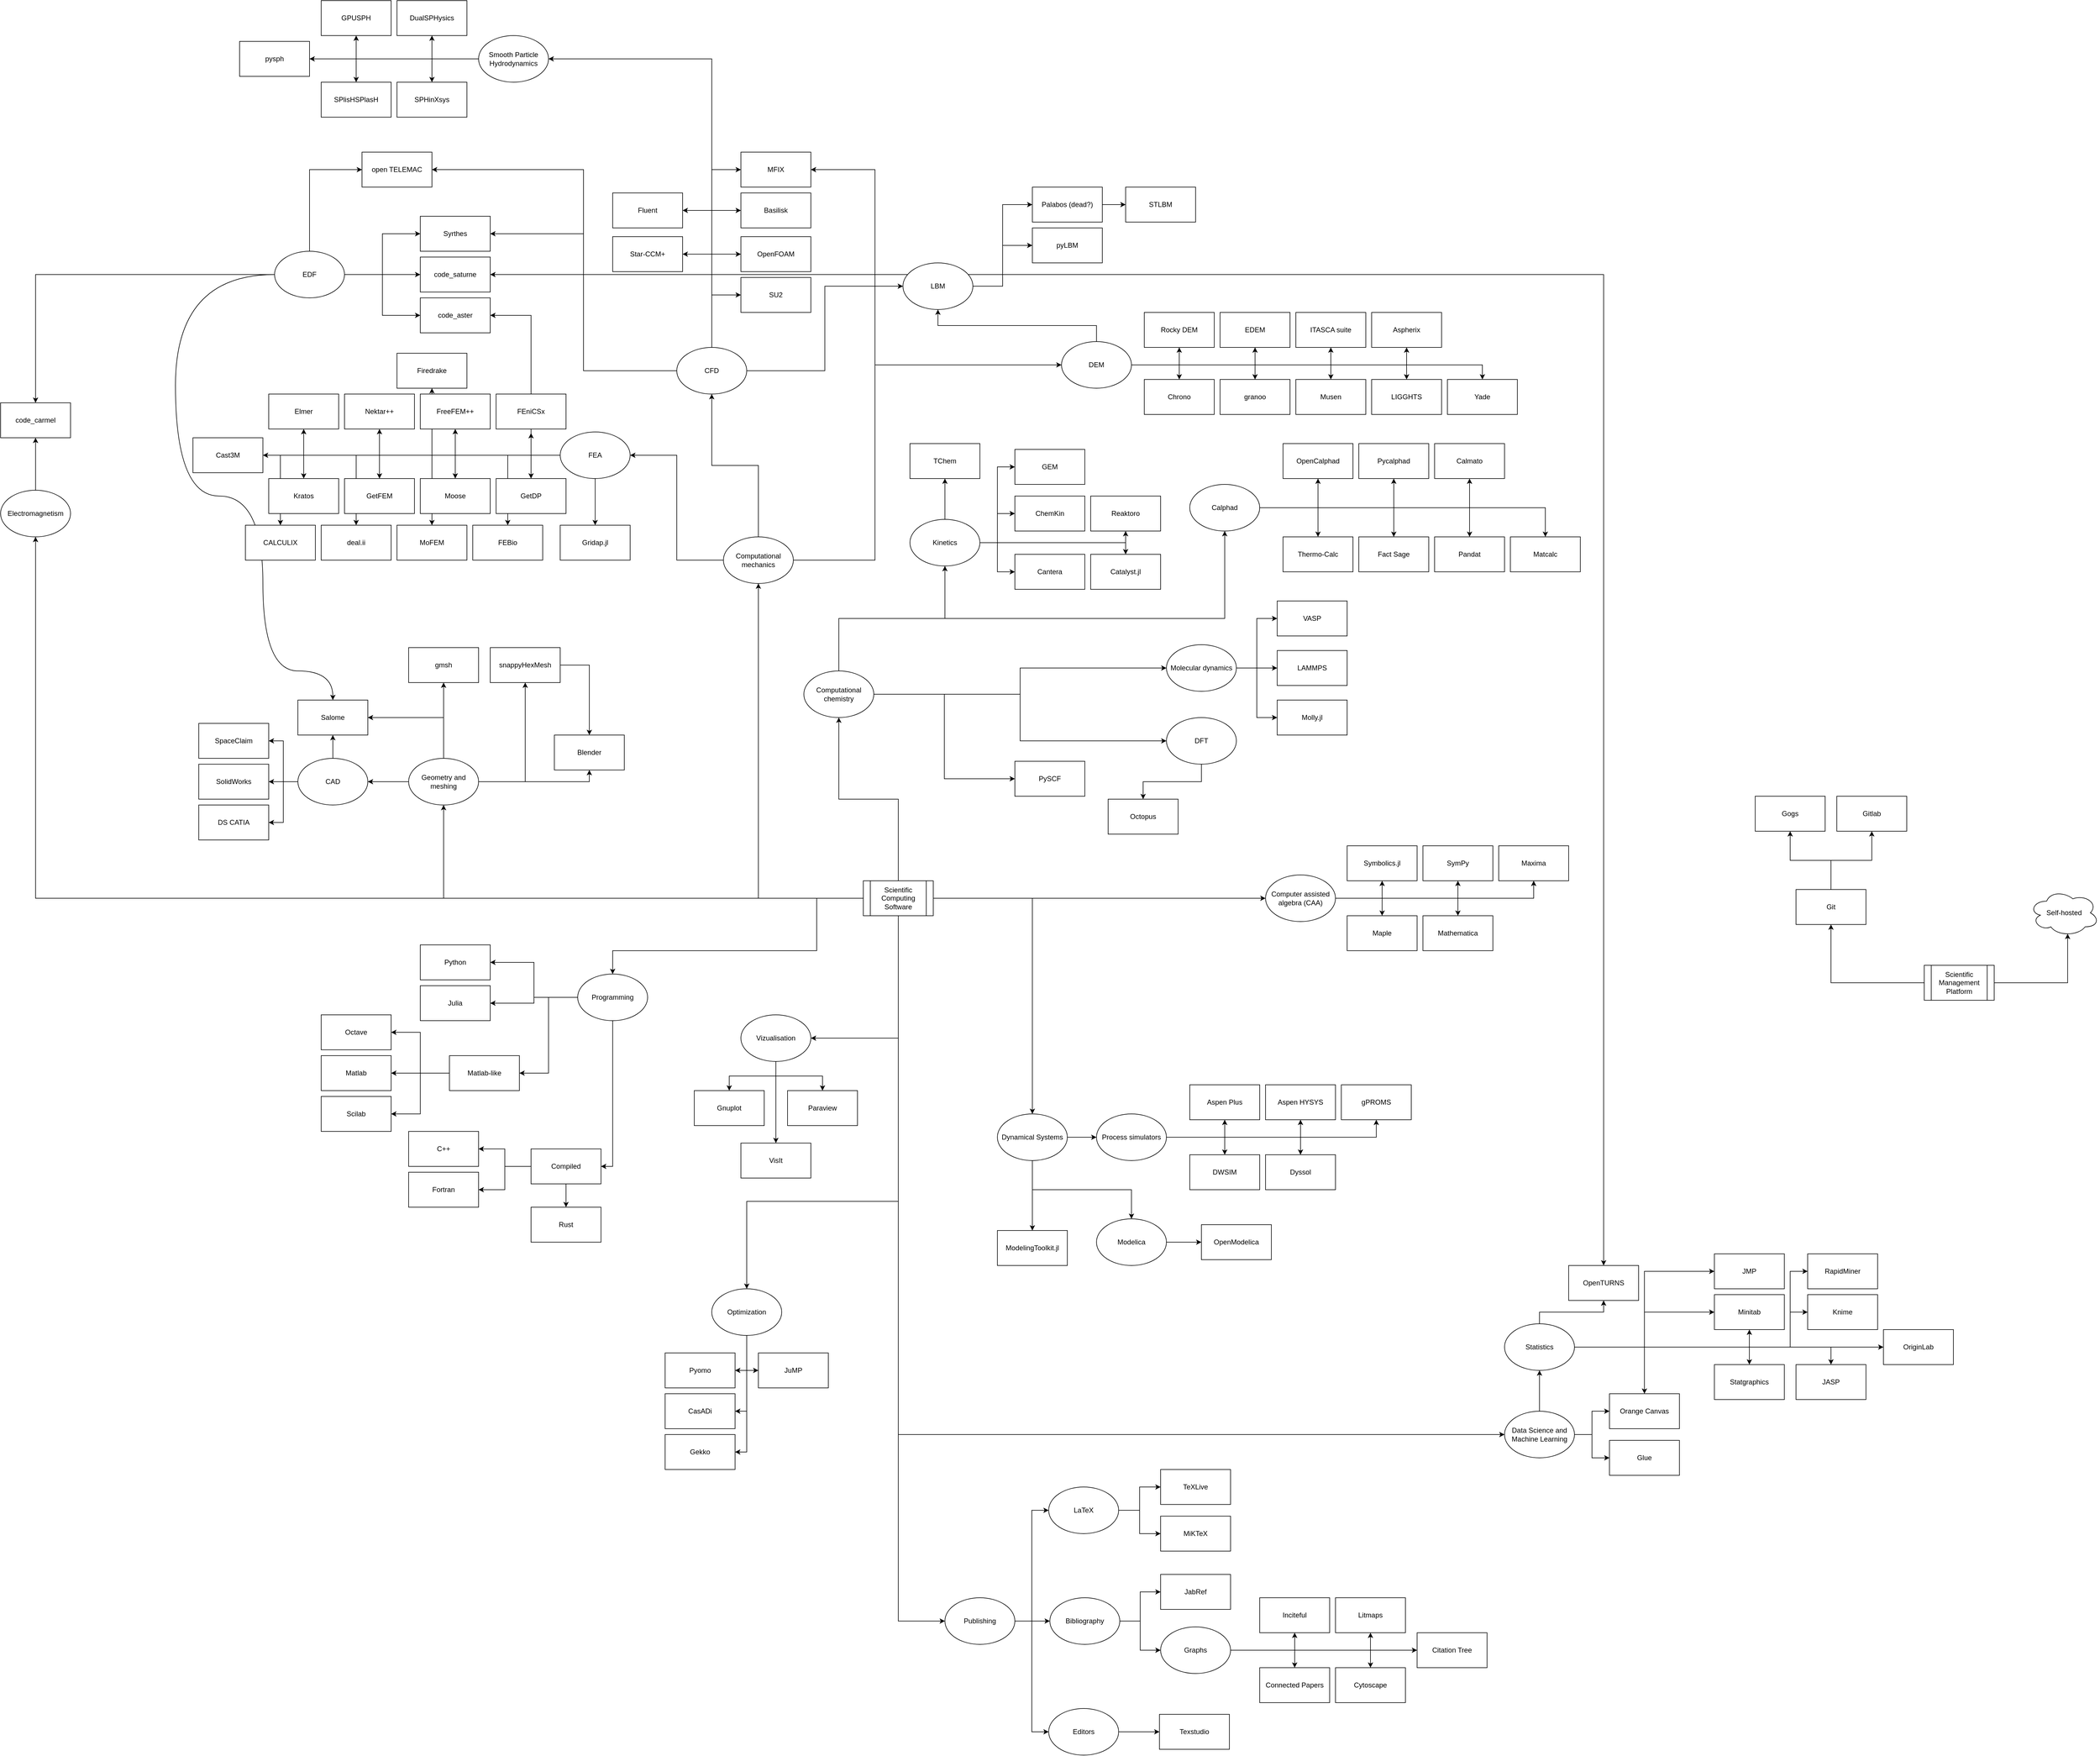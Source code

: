 <mxfile version="22.1.11" type="github">
  <diagram name="Page-1" id="x5J1sQV5GpxVPcckxnvj">
    <mxGraphModel dx="2074" dy="1098" grid="1" gridSize="10" guides="1" tooltips="1" connect="1" arrows="1" fold="1" page="1" pageScale="1" pageWidth="4681" pageHeight="3300" math="0" shadow="0">
      <root>
        <mxCell id="0" />
        <mxCell id="1" parent="0" />
        <mxCell id="WS_2B6I2bMhV0dsmyz9m-4" style="edgeStyle=orthogonalEdgeStyle;rounded=0;orthogonalLoop=1;jettySize=auto;html=1;entryX=0.5;entryY=0;entryDx=0;entryDy=0;" parent="1" source="EgJ6nwJVjVo9zUgUzeZK-240" target="EgJ6nwJVjVo9zUgUzeZK-246" edge="1">
          <mxGeometry relative="1" as="geometry">
            <mxPoint x="3390" y="2120" as="targetPoint" />
          </mxGeometry>
        </mxCell>
        <mxCell id="EgJ6nwJVjVo9zUgUzeZK-16" style="edgeStyle=orthogonalEdgeStyle;rounded=0;orthogonalLoop=1;jettySize=auto;html=1;" parent="1" source="EgJ6nwJVjVo9zUgUzeZK-94" target="EgJ6nwJVjVo9zUgUzeZK-3" edge="1">
          <mxGeometry relative="1" as="geometry" />
        </mxCell>
        <mxCell id="EgJ6nwJVjVo9zUgUzeZK-26" style="edgeStyle=orthogonalEdgeStyle;rounded=0;orthogonalLoop=1;jettySize=auto;html=1;entryX=1;entryY=0.5;entryDx=0;entryDy=0;exitX=0;exitY=0.5;exitDx=0;exitDy=0;" parent="1" source="EgJ6nwJVjVo9zUgUzeZK-94" target="EgJ6nwJVjVo9zUgUzeZK-20" edge="1">
          <mxGeometry relative="1" as="geometry" />
        </mxCell>
        <mxCell id="EgJ6nwJVjVo9zUgUzeZK-46" style="edgeStyle=orthogonalEdgeStyle;rounded=0;orthogonalLoop=1;jettySize=auto;html=1;" parent="1" source="EgJ6nwJVjVo9zUgUzeZK-1" target="EgJ6nwJVjVo9zUgUzeZK-27" edge="1">
          <mxGeometry relative="1" as="geometry">
            <Array as="points">
              <mxPoint x="2110" y="1820" />
              <mxPoint x="2110" y="1910" />
              <mxPoint x="1760" y="1910" />
            </Array>
          </mxGeometry>
        </mxCell>
        <mxCell id="EgJ6nwJVjVo9zUgUzeZK-65" style="edgeStyle=orthogonalEdgeStyle;rounded=0;orthogonalLoop=1;jettySize=auto;html=1;entryX=0;entryY=0.5;entryDx=0;entryDy=0;exitX=0.5;exitY=1;exitDx=0;exitDy=0;" parent="1" source="EgJ6nwJVjVo9zUgUzeZK-1" target="EgJ6nwJVjVo9zUgUzeZK-64" edge="1">
          <mxGeometry relative="1" as="geometry" />
        </mxCell>
        <mxCell id="EgJ6nwJVjVo9zUgUzeZK-71" style="edgeStyle=orthogonalEdgeStyle;rounded=0;orthogonalLoop=1;jettySize=auto;html=1;exitX=0.5;exitY=0;exitDx=0;exitDy=0;" parent="1" source="EgJ6nwJVjVo9zUgUzeZK-96" target="EgJ6nwJVjVo9zUgUzeZK-70" edge="1">
          <mxGeometry relative="1" as="geometry" />
        </mxCell>
        <mxCell id="EgJ6nwJVjVo9zUgUzeZK-82" style="edgeStyle=orthogonalEdgeStyle;rounded=0;orthogonalLoop=1;jettySize=auto;html=1;entryX=0;entryY=0.5;entryDx=0;entryDy=0;" parent="1" source="EgJ6nwJVjVo9zUgUzeZK-1" target="EgJ6nwJVjVo9zUgUzeZK-80" edge="1">
          <mxGeometry relative="1" as="geometry" />
        </mxCell>
        <mxCell id="EgJ6nwJVjVo9zUgUzeZK-95" style="edgeStyle=orthogonalEdgeStyle;rounded=0;orthogonalLoop=1;jettySize=auto;html=1;" parent="1" source="EgJ6nwJVjVo9zUgUzeZK-1" target="EgJ6nwJVjVo9zUgUzeZK-94" edge="1">
          <mxGeometry relative="1" as="geometry" />
        </mxCell>
        <mxCell id="EgJ6nwJVjVo9zUgUzeZK-106" style="edgeStyle=orthogonalEdgeStyle;rounded=0;orthogonalLoop=1;jettySize=auto;html=1;" parent="1" source="EgJ6nwJVjVo9zUgUzeZK-1" target="EgJ6nwJVjVo9zUgUzeZK-96" edge="1">
          <mxGeometry relative="1" as="geometry" />
        </mxCell>
        <mxCell id="EgJ6nwJVjVo9zUgUzeZK-121" style="edgeStyle=orthogonalEdgeStyle;rounded=0;orthogonalLoop=1;jettySize=auto;html=1;entryX=0.5;entryY=1;entryDx=0;entryDy=0;" parent="1" source="EgJ6nwJVjVo9zUgUzeZK-1" target="EgJ6nwJVjVo9zUgUzeZK-120" edge="1">
          <mxGeometry relative="1" as="geometry" />
        </mxCell>
        <mxCell id="EgJ6nwJVjVo9zUgUzeZK-145" style="edgeStyle=orthogonalEdgeStyle;rounded=0;orthogonalLoop=1;jettySize=auto;html=1;exitX=0.5;exitY=1;exitDx=0;exitDy=0;" parent="1" source="EgJ6nwJVjVo9zUgUzeZK-1" target="EgJ6nwJVjVo9zUgUzeZK-144" edge="1">
          <mxGeometry relative="1" as="geometry">
            <Array as="points">
              <mxPoint x="2250" y="2340" />
              <mxPoint x="1990" y="2340" />
            </Array>
          </mxGeometry>
        </mxCell>
        <mxCell id="EgJ6nwJVjVo9zUgUzeZK-160" style="edgeStyle=orthogonalEdgeStyle;rounded=0;orthogonalLoop=1;jettySize=auto;html=1;" parent="1" source="EgJ6nwJVjVo9zUgUzeZK-1" target="EgJ6nwJVjVo9zUgUzeZK-159" edge="1">
          <mxGeometry relative="1" as="geometry" />
        </mxCell>
        <mxCell id="EgJ6nwJVjVo9zUgUzeZK-181" style="edgeStyle=orthogonalEdgeStyle;rounded=0;orthogonalLoop=1;jettySize=auto;html=1;entryX=0;entryY=0.5;entryDx=0;entryDy=0;exitX=0.5;exitY=1;exitDx=0;exitDy=0;" parent="1" source="EgJ6nwJVjVo9zUgUzeZK-1" target="EgJ6nwJVjVo9zUgUzeZK-180" edge="1">
          <mxGeometry relative="1" as="geometry" />
        </mxCell>
        <mxCell id="EgJ6nwJVjVo9zUgUzeZK-213" style="edgeStyle=orthogonalEdgeStyle;rounded=0;orthogonalLoop=1;jettySize=auto;html=1;entryX=1;entryY=0.5;entryDx=0;entryDy=0;exitX=0.5;exitY=1;exitDx=0;exitDy=0;" parent="1" source="EgJ6nwJVjVo9zUgUzeZK-1" target="EgJ6nwJVjVo9zUgUzeZK-212" edge="1">
          <mxGeometry relative="1" as="geometry" />
        </mxCell>
        <mxCell id="EgJ6nwJVjVo9zUgUzeZK-259" style="edgeStyle=orthogonalEdgeStyle;rounded=0;orthogonalLoop=1;jettySize=auto;html=1;" parent="1" source="EgJ6nwJVjVo9zUgUzeZK-1" target="EgJ6nwJVjVo9zUgUzeZK-258" edge="1">
          <mxGeometry relative="1" as="geometry" />
        </mxCell>
        <mxCell id="EgJ6nwJVjVo9zUgUzeZK-1" value="Scientific Computing Software" style="shape=process;whiteSpace=wrap;html=1;backgroundOutline=1;" parent="1" vertex="1">
          <mxGeometry x="2190" y="1790" width="120" height="60" as="geometry" />
        </mxCell>
        <mxCell id="EgJ6nwJVjVo9zUgUzeZK-11" style="edgeStyle=orthogonalEdgeStyle;rounded=0;orthogonalLoop=1;jettySize=auto;html=1;exitX=0.5;exitY=0;exitDx=0;exitDy=0;entryX=0;entryY=0.5;entryDx=0;entryDy=0;" parent="1" source="EgJ6nwJVjVo9zUgUzeZK-3" target="EgJ6nwJVjVo9zUgUzeZK-10" edge="1">
          <mxGeometry relative="1" as="geometry" />
        </mxCell>
        <mxCell id="EgJ6nwJVjVo9zUgUzeZK-12" style="edgeStyle=orthogonalEdgeStyle;rounded=0;orthogonalLoop=1;jettySize=auto;html=1;exitX=0.5;exitY=0;exitDx=0;exitDy=0;entryX=0;entryY=0.5;entryDx=0;entryDy=0;" parent="1" source="EgJ6nwJVjVo9zUgUzeZK-3" target="EgJ6nwJVjVo9zUgUzeZK-9" edge="1">
          <mxGeometry relative="1" as="geometry" />
        </mxCell>
        <mxCell id="EgJ6nwJVjVo9zUgUzeZK-13" style="edgeStyle=orthogonalEdgeStyle;rounded=0;orthogonalLoop=1;jettySize=auto;html=1;exitX=0.5;exitY=0;exitDx=0;exitDy=0;entryX=1;entryY=0.5;entryDx=0;entryDy=0;" parent="1" source="EgJ6nwJVjVo9zUgUzeZK-3" target="EgJ6nwJVjVo9zUgUzeZK-8" edge="1">
          <mxGeometry relative="1" as="geometry" />
        </mxCell>
        <mxCell id="EgJ6nwJVjVo9zUgUzeZK-15" style="edgeStyle=orthogonalEdgeStyle;rounded=0;orthogonalLoop=1;jettySize=auto;html=1;exitX=0.5;exitY=0;exitDx=0;exitDy=0;entryX=1;entryY=0.5;entryDx=0;entryDy=0;" parent="1" source="EgJ6nwJVjVo9zUgUzeZK-3" target="EgJ6nwJVjVo9zUgUzeZK-7" edge="1">
          <mxGeometry relative="1" as="geometry" />
        </mxCell>
        <mxCell id="EgJ6nwJVjVo9zUgUzeZK-233" style="edgeStyle=orthogonalEdgeStyle;rounded=0;orthogonalLoop=1;jettySize=auto;html=1;entryX=0;entryY=0.5;entryDx=0;entryDy=0;" parent="1" source="EgJ6nwJVjVo9zUgUzeZK-3" target="EgJ6nwJVjVo9zUgUzeZK-222" edge="1">
          <mxGeometry relative="1" as="geometry" />
        </mxCell>
        <mxCell id="EgJ6nwJVjVo9zUgUzeZK-237" style="edgeStyle=orthogonalEdgeStyle;rounded=0;orthogonalLoop=1;jettySize=auto;html=1;entryX=1;entryY=0.5;entryDx=0;entryDy=0;" parent="1" source="EgJ6nwJVjVo9zUgUzeZK-3" target="EgJ6nwJVjVo9zUgUzeZK-234" edge="1">
          <mxGeometry relative="1" as="geometry" />
        </mxCell>
        <mxCell id="EgJ6nwJVjVo9zUgUzeZK-239" style="edgeStyle=orthogonalEdgeStyle;rounded=0;orthogonalLoop=1;jettySize=auto;html=1;entryX=1;entryY=0.5;entryDx=0;entryDy=0;" parent="1" source="EgJ6nwJVjVo9zUgUzeZK-3" target="EgJ6nwJVjVo9zUgUzeZK-238" edge="1">
          <mxGeometry relative="1" as="geometry" />
        </mxCell>
        <mxCell id="EgJ6nwJVjVo9zUgUzeZK-257" style="edgeStyle=orthogonalEdgeStyle;rounded=0;orthogonalLoop=1;jettySize=auto;html=1;exitX=0.5;exitY=0;exitDx=0;exitDy=0;entryX=1;entryY=0.5;entryDx=0;entryDy=0;" parent="1" source="EgJ6nwJVjVo9zUgUzeZK-3" target="EgJ6nwJVjVo9zUgUzeZK-254" edge="1">
          <mxGeometry relative="1" as="geometry" />
        </mxCell>
        <mxCell id="EgJ6nwJVjVo9zUgUzeZK-265" style="edgeStyle=orthogonalEdgeStyle;rounded=0;orthogonalLoop=1;jettySize=auto;html=1;entryX=1;entryY=0.5;entryDx=0;entryDy=0;" parent="1" source="EgJ6nwJVjVo9zUgUzeZK-3" target="EgJ6nwJVjVo9zUgUzeZK-263" edge="1">
          <mxGeometry relative="1" as="geometry">
            <Array as="points">
              <mxPoint x="1710" y="915" />
              <mxPoint x="1710" y="570" />
            </Array>
          </mxGeometry>
        </mxCell>
        <mxCell id="EgJ6nwJVjVo9zUgUzeZK-307" style="edgeStyle=orthogonalEdgeStyle;rounded=0;orthogonalLoop=1;jettySize=auto;html=1;entryX=0;entryY=0.5;entryDx=0;entryDy=0;" parent="1" source="EgJ6nwJVjVo9zUgUzeZK-3" target="EgJ6nwJVjVo9zUgUzeZK-153" edge="1">
          <mxGeometry relative="1" as="geometry" />
        </mxCell>
        <mxCell id="JMj_rlde2aZlPdAgLbhO-2" style="edgeStyle=orthogonalEdgeStyle;rounded=0;orthogonalLoop=1;jettySize=auto;html=1;entryX=0;entryY=0.5;entryDx=0;entryDy=0;" parent="1" source="EgJ6nwJVjVo9zUgUzeZK-3" target="JMj_rlde2aZlPdAgLbhO-1" edge="1">
          <mxGeometry relative="1" as="geometry" />
        </mxCell>
        <mxCell id="EgJ6nwJVjVo9zUgUzeZK-3" value="CFD" style="ellipse;whiteSpace=wrap;html=1;" parent="1" vertex="1">
          <mxGeometry x="1870" y="875" width="120" height="80" as="geometry" />
        </mxCell>
        <mxCell id="EgJ6nwJVjVo9zUgUzeZK-296" style="edgeStyle=orthogonalEdgeStyle;rounded=0;orthogonalLoop=1;jettySize=auto;html=1;entryX=0.5;entryY=1;entryDx=0;entryDy=0;" parent="1" source="EgJ6nwJVjVo9zUgUzeZK-4" target="EgJ6nwJVjVo9zUgUzeZK-5" edge="1">
          <mxGeometry relative="1" as="geometry" />
        </mxCell>
        <mxCell id="EgJ6nwJVjVo9zUgUzeZK-297" style="edgeStyle=orthogonalEdgeStyle;rounded=0;orthogonalLoop=1;jettySize=auto;html=1;entryX=0.5;entryY=0;entryDx=0;entryDy=0;" parent="1" source="EgJ6nwJVjVo9zUgUzeZK-4" target="EgJ6nwJVjVo9zUgUzeZK-279" edge="1">
          <mxGeometry relative="1" as="geometry" />
        </mxCell>
        <mxCell id="EgJ6nwJVjVo9zUgUzeZK-298" style="edgeStyle=orthogonalEdgeStyle;rounded=0;orthogonalLoop=1;jettySize=auto;html=1;entryX=0.5;entryY=1;entryDx=0;entryDy=0;" parent="1" source="EgJ6nwJVjVo9zUgUzeZK-4" target="EgJ6nwJVjVo9zUgUzeZK-295" edge="1">
          <mxGeometry relative="1" as="geometry" />
        </mxCell>
        <mxCell id="EgJ6nwJVjVo9zUgUzeZK-299" style="edgeStyle=orthogonalEdgeStyle;rounded=0;orthogonalLoop=1;jettySize=auto;html=1;entryX=0.5;entryY=1;entryDx=0;entryDy=0;" parent="1" source="EgJ6nwJVjVo9zUgUzeZK-4" target="EgJ6nwJVjVo9zUgUzeZK-118" edge="1">
          <mxGeometry relative="1" as="geometry" />
        </mxCell>
        <mxCell id="EgJ6nwJVjVo9zUgUzeZK-300" style="edgeStyle=orthogonalEdgeStyle;rounded=0;orthogonalLoop=1;jettySize=auto;html=1;entryX=0.5;entryY=1;entryDx=0;entryDy=0;" parent="1" source="EgJ6nwJVjVo9zUgUzeZK-4" target="EgJ6nwJVjVo9zUgUzeZK-294" edge="1">
          <mxGeometry relative="1" as="geometry" />
        </mxCell>
        <mxCell id="EgJ6nwJVjVo9zUgUzeZK-301" style="edgeStyle=orthogonalEdgeStyle;rounded=0;orthogonalLoop=1;jettySize=auto;html=1;entryX=0.5;entryY=0;entryDx=0;entryDy=0;" parent="1" source="EgJ6nwJVjVo9zUgUzeZK-4" target="EgJ6nwJVjVo9zUgUzeZK-288" edge="1">
          <mxGeometry relative="1" as="geometry" />
        </mxCell>
        <mxCell id="EgJ6nwJVjVo9zUgUzeZK-302" style="edgeStyle=orthogonalEdgeStyle;rounded=0;orthogonalLoop=1;jettySize=auto;html=1;entryX=0.5;entryY=0;entryDx=0;entryDy=0;" parent="1" source="EgJ6nwJVjVo9zUgUzeZK-4" target="EgJ6nwJVjVo9zUgUzeZK-6" edge="1">
          <mxGeometry relative="1" as="geometry" />
        </mxCell>
        <mxCell id="EgJ6nwJVjVo9zUgUzeZK-303" style="edgeStyle=orthogonalEdgeStyle;rounded=0;orthogonalLoop=1;jettySize=auto;html=1;entryX=0.5;entryY=0;entryDx=0;entryDy=0;" parent="1" source="EgJ6nwJVjVo9zUgUzeZK-4" target="EgJ6nwJVjVo9zUgUzeZK-291" edge="1">
          <mxGeometry relative="1" as="geometry" />
        </mxCell>
        <mxCell id="EgJ6nwJVjVo9zUgUzeZK-304" style="edgeStyle=orthogonalEdgeStyle;rounded=0;orthogonalLoop=1;jettySize=auto;html=1;entryX=0.5;entryY=0;entryDx=0;entryDy=0;" parent="1" source="EgJ6nwJVjVo9zUgUzeZK-4" target="EgJ6nwJVjVo9zUgUzeZK-78" edge="1">
          <mxGeometry relative="1" as="geometry" />
        </mxCell>
        <mxCell id="EgJ6nwJVjVo9zUgUzeZK-306" style="edgeStyle=orthogonalEdgeStyle;rounded=0;orthogonalLoop=1;jettySize=auto;html=1;exitX=0.5;exitY=0;exitDx=0;exitDy=0;entryX=0.5;entryY=1;entryDx=0;entryDy=0;" parent="1" source="EgJ6nwJVjVo9zUgUzeZK-4" target="EgJ6nwJVjVo9zUgUzeZK-153" edge="1">
          <mxGeometry relative="1" as="geometry" />
        </mxCell>
        <mxCell id="JMj_rlde2aZlPdAgLbhO-3" style="edgeStyle=orthogonalEdgeStyle;rounded=0;orthogonalLoop=1;jettySize=auto;html=1;entryX=1;entryY=0.5;entryDx=0;entryDy=0;" parent="1" source="EgJ6nwJVjVo9zUgUzeZK-4" target="JMj_rlde2aZlPdAgLbhO-1" edge="1">
          <mxGeometry relative="1" as="geometry">
            <Array as="points">
              <mxPoint x="2210" y="905" />
              <mxPoint x="2210" y="570" />
            </Array>
          </mxGeometry>
        </mxCell>
        <mxCell id="EgJ6nwJVjVo9zUgUzeZK-4" value="DEM" style="ellipse;whiteSpace=wrap;html=1;" parent="1" vertex="1">
          <mxGeometry x="2530" y="865" width="120" height="80" as="geometry" />
        </mxCell>
        <mxCell id="EgJ6nwJVjVo9zUgUzeZK-5" value="Rocky DEM" style="rounded=0;whiteSpace=wrap;html=1;" parent="1" vertex="1">
          <mxGeometry x="2672" y="815" width="120" height="60" as="geometry" />
        </mxCell>
        <UserObject label="Musen" link="https://github.com/msolids/musen" linkTarget="_blank" id="EgJ6nwJVjVo9zUgUzeZK-6">
          <mxCell style="rounded=0;whiteSpace=wrap;html=1;" parent="1" vertex="1">
            <mxGeometry x="2932" y="930" width="120" height="60" as="geometry" />
          </mxCell>
        </UserObject>
        <mxCell id="EgJ6nwJVjVo9zUgUzeZK-7" value="Fluent" style="rounded=0;whiteSpace=wrap;html=1;" parent="1" vertex="1">
          <mxGeometry x="1760" y="610" width="120" height="60" as="geometry" />
        </mxCell>
        <mxCell id="EgJ6nwJVjVo9zUgUzeZK-8" value="Star-CCM+" style="rounded=0;whiteSpace=wrap;html=1;" parent="1" vertex="1">
          <mxGeometry x="1760" y="685" width="120" height="60" as="geometry" />
        </mxCell>
        <mxCell id="EgJ6nwJVjVo9zUgUzeZK-9" value="OpenFOAM" style="rounded=0;whiteSpace=wrap;html=1;" parent="1" vertex="1">
          <mxGeometry x="1980" y="685" width="120" height="60" as="geometry" />
        </mxCell>
        <mxCell id="EgJ6nwJVjVo9zUgUzeZK-10" value="SU2" style="rounded=0;whiteSpace=wrap;html=1;" parent="1" vertex="1">
          <mxGeometry x="1980" y="755" width="120" height="60" as="geometry" />
        </mxCell>
        <mxCell id="EgJ6nwJVjVo9zUgUzeZK-24" style="edgeStyle=orthogonalEdgeStyle;rounded=0;orthogonalLoop=1;jettySize=auto;html=1;exitX=0;exitY=0.5;exitDx=0;exitDy=0;entryX=0.5;entryY=1.117;entryDx=0;entryDy=0;entryPerimeter=0;" parent="1" source="EgJ6nwJVjVo9zUgUzeZK-20" target="EgJ6nwJVjVo9zUgUzeZK-23" edge="1">
          <mxGeometry relative="1" as="geometry" />
        </mxCell>
        <mxCell id="EgJ6nwJVjVo9zUgUzeZK-25" style="edgeStyle=orthogonalEdgeStyle;rounded=0;orthogonalLoop=1;jettySize=auto;html=1;entryX=0.5;entryY=1;entryDx=0;entryDy=0;" parent="1" source="EgJ6nwJVjVo9zUgUzeZK-20" target="EgJ6nwJVjVo9zUgUzeZK-21" edge="1">
          <mxGeometry relative="1" as="geometry" />
        </mxCell>
        <mxCell id="EgJ6nwJVjVo9zUgUzeZK-224" style="edgeStyle=orthogonalEdgeStyle;rounded=0;orthogonalLoop=1;jettySize=auto;html=1;entryX=0.5;entryY=1;entryDx=0;entryDy=0;" parent="1" source="EgJ6nwJVjVo9zUgUzeZK-20" target="EgJ6nwJVjVo9zUgUzeZK-219" edge="1">
          <mxGeometry relative="1" as="geometry" />
        </mxCell>
        <mxCell id="EgJ6nwJVjVo9zUgUzeZK-225" style="edgeStyle=orthogonalEdgeStyle;rounded=0;orthogonalLoop=1;jettySize=auto;html=1;entryX=0.5;entryY=1;entryDx=0;entryDy=0;" parent="1" source="EgJ6nwJVjVo9zUgUzeZK-20" target="EgJ6nwJVjVo9zUgUzeZK-216" edge="1">
          <mxGeometry relative="1" as="geometry" />
        </mxCell>
        <mxCell id="EgJ6nwJVjVo9zUgUzeZK-226" style="edgeStyle=orthogonalEdgeStyle;rounded=0;orthogonalLoop=1;jettySize=auto;html=1;entryX=0.5;entryY=0;entryDx=0;entryDy=0;" parent="1" source="EgJ6nwJVjVo9zUgUzeZK-20" target="EgJ6nwJVjVo9zUgUzeZK-218" edge="1">
          <mxGeometry relative="1" as="geometry" />
        </mxCell>
        <mxCell id="EgJ6nwJVjVo9zUgUzeZK-228" style="edgeStyle=orthogonalEdgeStyle;rounded=0;orthogonalLoop=1;jettySize=auto;html=1;entryX=0.5;entryY=0;entryDx=0;entryDy=0;" parent="1" source="EgJ6nwJVjVo9zUgUzeZK-20" target="EgJ6nwJVjVo9zUgUzeZK-217" edge="1">
          <mxGeometry relative="1" as="geometry" />
        </mxCell>
        <mxCell id="EgJ6nwJVjVo9zUgUzeZK-229" style="edgeStyle=orthogonalEdgeStyle;rounded=0;orthogonalLoop=1;jettySize=auto;html=1;entryX=0.5;entryY=0;entryDx=0;entryDy=0;exitX=0;exitY=0.5;exitDx=0;exitDy=0;" parent="1" source="EgJ6nwJVjVo9zUgUzeZK-20" target="EgJ6nwJVjVo9zUgUzeZK-220" edge="1">
          <mxGeometry relative="1" as="geometry" />
        </mxCell>
        <mxCell id="EgJ6nwJVjVo9zUgUzeZK-232" style="edgeStyle=orthogonalEdgeStyle;rounded=0;orthogonalLoop=1;jettySize=auto;html=1;entryX=0.5;entryY=0;entryDx=0;entryDy=0;" parent="1" source="EgJ6nwJVjVo9zUgUzeZK-20" target="EgJ6nwJVjVo9zUgUzeZK-231" edge="1">
          <mxGeometry relative="1" as="geometry" />
        </mxCell>
        <mxCell id="EgJ6nwJVjVo9zUgUzeZK-236" style="edgeStyle=orthogonalEdgeStyle;rounded=0;orthogonalLoop=1;jettySize=auto;html=1;entryX=1;entryY=0.5;entryDx=0;entryDy=0;" parent="1" source="EgJ6nwJVjVo9zUgUzeZK-20" target="EgJ6nwJVjVo9zUgUzeZK-235" edge="1">
          <mxGeometry relative="1" as="geometry">
            <Array as="points">
              <mxPoint x="1620" y="1060" />
              <mxPoint x="1620" y="820" />
            </Array>
          </mxGeometry>
        </mxCell>
        <mxCell id="WS_2B6I2bMhV0dsmyz9m-9" style="edgeStyle=orthogonalEdgeStyle;rounded=0;orthogonalLoop=1;jettySize=auto;html=1;" parent="1" source="EgJ6nwJVjVo9zUgUzeZK-20" target="WS_2B6I2bMhV0dsmyz9m-8" edge="1">
          <mxGeometry relative="1" as="geometry" />
        </mxCell>
        <mxCell id="N9rWTj0DpTcnLUlTkTwP-7" style="edgeStyle=orthogonalEdgeStyle;rounded=0;orthogonalLoop=1;jettySize=auto;html=1;" edge="1" parent="1" source="EgJ6nwJVjVo9zUgUzeZK-20" target="N9rWTj0DpTcnLUlTkTwP-6">
          <mxGeometry relative="1" as="geometry" />
        </mxCell>
        <mxCell id="N9rWTj0DpTcnLUlTkTwP-8" style="edgeStyle=orthogonalEdgeStyle;rounded=0;orthogonalLoop=1;jettySize=auto;html=1;entryX=0.5;entryY=0;entryDx=0;entryDy=0;" edge="1" parent="1" source="EgJ6nwJVjVo9zUgUzeZK-20" target="N9rWTj0DpTcnLUlTkTwP-4">
          <mxGeometry relative="1" as="geometry" />
        </mxCell>
        <mxCell id="N9rWTj0DpTcnLUlTkTwP-9" style="edgeStyle=orthogonalEdgeStyle;rounded=0;orthogonalLoop=1;jettySize=auto;html=1;entryX=0.5;entryY=0;entryDx=0;entryDy=0;" edge="1" parent="1" source="EgJ6nwJVjVo9zUgUzeZK-20" target="N9rWTj0DpTcnLUlTkTwP-3">
          <mxGeometry relative="1" as="geometry" />
        </mxCell>
        <mxCell id="N9rWTj0DpTcnLUlTkTwP-10" style="edgeStyle=orthogonalEdgeStyle;rounded=0;orthogonalLoop=1;jettySize=auto;html=1;entryX=0.5;entryY=0;entryDx=0;entryDy=0;" edge="1" parent="1" source="EgJ6nwJVjVo9zUgUzeZK-20" target="N9rWTj0DpTcnLUlTkTwP-2">
          <mxGeometry relative="1" as="geometry" />
        </mxCell>
        <mxCell id="N9rWTj0DpTcnLUlTkTwP-11" style="edgeStyle=orthogonalEdgeStyle;rounded=0;orthogonalLoop=1;jettySize=auto;html=1;" edge="1" parent="1" source="EgJ6nwJVjVo9zUgUzeZK-20" target="N9rWTj0DpTcnLUlTkTwP-5">
          <mxGeometry relative="1" as="geometry" />
        </mxCell>
        <mxCell id="N9rWTj0DpTcnLUlTkTwP-12" style="edgeStyle=orthogonalEdgeStyle;rounded=0;orthogonalLoop=1;jettySize=auto;html=1;entryX=0.5;entryY=1;entryDx=0;entryDy=0;" edge="1" parent="1" source="EgJ6nwJVjVo9zUgUzeZK-20" target="N9rWTj0DpTcnLUlTkTwP-1">
          <mxGeometry relative="1" as="geometry" />
        </mxCell>
        <mxCell id="EgJ6nwJVjVo9zUgUzeZK-20" value="FEA" style="ellipse;whiteSpace=wrap;html=1;" parent="1" vertex="1">
          <mxGeometry x="1670" y="1020" width="120" height="80" as="geometry" />
        </mxCell>
        <UserObject label="Elmer" link="https://www.csc.fi/web/elmer" linkTarget="_blank" id="EgJ6nwJVjVo9zUgUzeZK-21">
          <mxCell style="rounded=0;whiteSpace=wrap;html=1;" parent="1" vertex="1">
            <mxGeometry x="1170" y="955" width="120" height="60" as="geometry" />
          </mxCell>
        </UserObject>
        <UserObject label="FEniCSx" link="https://fenicsproject.org/" linkTarget="_blank" id="EgJ6nwJVjVo9zUgUzeZK-23">
          <mxCell style="rounded=0;whiteSpace=wrap;html=1;" parent="1" vertex="1">
            <mxGeometry x="1560" y="955" width="120" height="60" as="geometry" />
          </mxCell>
        </UserObject>
        <mxCell id="EgJ6nwJVjVo9zUgUzeZK-37" style="edgeStyle=orthogonalEdgeStyle;rounded=0;orthogonalLoop=1;jettySize=auto;html=1;entryX=1;entryY=0.5;entryDx=0;entryDy=0;" parent="1" source="EgJ6nwJVjVo9zUgUzeZK-27" target="EgJ6nwJVjVo9zUgUzeZK-28" edge="1">
          <mxGeometry relative="1" as="geometry" />
        </mxCell>
        <mxCell id="EgJ6nwJVjVo9zUgUzeZK-38" style="edgeStyle=orthogonalEdgeStyle;rounded=0;orthogonalLoop=1;jettySize=auto;html=1;" parent="1" source="EgJ6nwJVjVo9zUgUzeZK-27" target="EgJ6nwJVjVo9zUgUzeZK-29" edge="1">
          <mxGeometry relative="1" as="geometry" />
        </mxCell>
        <mxCell id="EgJ6nwJVjVo9zUgUzeZK-39" style="edgeStyle=orthogonalEdgeStyle;rounded=0;orthogonalLoop=1;jettySize=auto;html=1;entryX=1;entryY=0.5;entryDx=0;entryDy=0;" parent="1" source="EgJ6nwJVjVo9zUgUzeZK-27" target="EgJ6nwJVjVo9zUgUzeZK-34" edge="1">
          <mxGeometry relative="1" as="geometry" />
        </mxCell>
        <mxCell id="EgJ6nwJVjVo9zUgUzeZK-43" style="edgeStyle=orthogonalEdgeStyle;rounded=0;orthogonalLoop=1;jettySize=auto;html=1;exitX=0.5;exitY=1;exitDx=0;exitDy=0;entryX=1;entryY=0.5;entryDx=0;entryDy=0;" parent="1" source="EgJ6nwJVjVo9zUgUzeZK-27" target="EgJ6nwJVjVo9zUgUzeZK-42" edge="1">
          <mxGeometry relative="1" as="geometry" />
        </mxCell>
        <mxCell id="EgJ6nwJVjVo9zUgUzeZK-27" value="Programming" style="ellipse;whiteSpace=wrap;html=1;" parent="1" vertex="1">
          <mxGeometry x="1700" y="1950" width="120" height="80" as="geometry" />
        </mxCell>
        <mxCell id="EgJ6nwJVjVo9zUgUzeZK-28" value="Python" style="rounded=0;whiteSpace=wrap;html=1;" parent="1" vertex="1">
          <mxGeometry x="1430" y="1900" width="120" height="60" as="geometry" />
        </mxCell>
        <mxCell id="EgJ6nwJVjVo9zUgUzeZK-29" value="Julia" style="rounded=0;whiteSpace=wrap;html=1;" parent="1" vertex="1">
          <mxGeometry x="1430" y="1970" width="120" height="60" as="geometry" />
        </mxCell>
        <mxCell id="EgJ6nwJVjVo9zUgUzeZK-30" value="Octave" style="rounded=0;whiteSpace=wrap;html=1;" parent="1" vertex="1">
          <mxGeometry x="1260" y="2020" width="120" height="60" as="geometry" />
        </mxCell>
        <mxCell id="EgJ6nwJVjVo9zUgUzeZK-31" value="Matlab" style="rounded=0;whiteSpace=wrap;html=1;" parent="1" vertex="1">
          <mxGeometry x="1260" y="2090" width="120" height="60" as="geometry" />
        </mxCell>
        <mxCell id="EgJ6nwJVjVo9zUgUzeZK-32" value="C++" style="rounded=0;whiteSpace=wrap;html=1;" parent="1" vertex="1">
          <mxGeometry x="1410" y="2220" width="120" height="60" as="geometry" />
        </mxCell>
        <mxCell id="EgJ6nwJVjVo9zUgUzeZK-33" value="Fortran" style="rounded=0;whiteSpace=wrap;html=1;" parent="1" vertex="1">
          <mxGeometry x="1410" y="2290" width="120" height="60" as="geometry" />
        </mxCell>
        <mxCell id="EgJ6nwJVjVo9zUgUzeZK-35" style="edgeStyle=orthogonalEdgeStyle;rounded=0;orthogonalLoop=1;jettySize=auto;html=1;entryX=1;entryY=0.5;entryDx=0;entryDy=0;" parent="1" source="EgJ6nwJVjVo9zUgUzeZK-34" target="EgJ6nwJVjVo9zUgUzeZK-30" edge="1">
          <mxGeometry relative="1" as="geometry" />
        </mxCell>
        <mxCell id="EgJ6nwJVjVo9zUgUzeZK-36" style="edgeStyle=orthogonalEdgeStyle;rounded=0;orthogonalLoop=1;jettySize=auto;html=1;entryX=1;entryY=0.5;entryDx=0;entryDy=0;" parent="1" source="EgJ6nwJVjVo9zUgUzeZK-34" target="EgJ6nwJVjVo9zUgUzeZK-31" edge="1">
          <mxGeometry relative="1" as="geometry" />
        </mxCell>
        <mxCell id="EgJ6nwJVjVo9zUgUzeZK-41" style="edgeStyle=orthogonalEdgeStyle;rounded=0;orthogonalLoop=1;jettySize=auto;html=1;entryX=1;entryY=0.5;entryDx=0;entryDy=0;" parent="1" source="EgJ6nwJVjVo9zUgUzeZK-34" target="EgJ6nwJVjVo9zUgUzeZK-40" edge="1">
          <mxGeometry relative="1" as="geometry" />
        </mxCell>
        <mxCell id="EgJ6nwJVjVo9zUgUzeZK-34" value="Matlab-like" style="rounded=0;whiteSpace=wrap;html=1;" parent="1" vertex="1">
          <mxGeometry x="1480" y="2090" width="120" height="60" as="geometry" />
        </mxCell>
        <mxCell id="EgJ6nwJVjVo9zUgUzeZK-40" value="Scilab" style="rounded=0;whiteSpace=wrap;html=1;" parent="1" vertex="1">
          <mxGeometry x="1260" y="2160" width="120" height="60" as="geometry" />
        </mxCell>
        <mxCell id="EgJ6nwJVjVo9zUgUzeZK-44" style="edgeStyle=orthogonalEdgeStyle;rounded=0;orthogonalLoop=1;jettySize=auto;html=1;entryX=1;entryY=0.5;entryDx=0;entryDy=0;" parent="1" source="EgJ6nwJVjVo9zUgUzeZK-42" target="EgJ6nwJVjVo9zUgUzeZK-32" edge="1">
          <mxGeometry relative="1" as="geometry" />
        </mxCell>
        <mxCell id="EgJ6nwJVjVo9zUgUzeZK-45" style="edgeStyle=orthogonalEdgeStyle;rounded=0;orthogonalLoop=1;jettySize=auto;html=1;entryX=1;entryY=0.5;entryDx=0;entryDy=0;" parent="1" source="EgJ6nwJVjVo9zUgUzeZK-42" target="EgJ6nwJVjVo9zUgUzeZK-33" edge="1">
          <mxGeometry relative="1" as="geometry" />
        </mxCell>
        <mxCell id="EgJ6nwJVjVo9zUgUzeZK-140" style="edgeStyle=orthogonalEdgeStyle;rounded=0;orthogonalLoop=1;jettySize=auto;html=1;" parent="1" source="EgJ6nwJVjVo9zUgUzeZK-42" target="EgJ6nwJVjVo9zUgUzeZK-139" edge="1">
          <mxGeometry relative="1" as="geometry" />
        </mxCell>
        <mxCell id="EgJ6nwJVjVo9zUgUzeZK-42" value="Compiled" style="rounded=0;whiteSpace=wrap;html=1;" parent="1" vertex="1">
          <mxGeometry x="1620" y="2250" width="120" height="60" as="geometry" />
        </mxCell>
        <mxCell id="EgJ6nwJVjVo9zUgUzeZK-97" style="edgeStyle=orthogonalEdgeStyle;rounded=0;orthogonalLoop=1;jettySize=auto;html=1;entryX=0.5;entryY=1;entryDx=0;entryDy=0;" parent="1" source="EgJ6nwJVjVo9zUgUzeZK-47" target="EgJ6nwJVjVo9zUgUzeZK-50" edge="1">
          <mxGeometry relative="1" as="geometry" />
        </mxCell>
        <mxCell id="EgJ6nwJVjVo9zUgUzeZK-98" style="edgeStyle=orthogonalEdgeStyle;rounded=0;orthogonalLoop=1;jettySize=auto;html=1;" parent="1" source="EgJ6nwJVjVo9zUgUzeZK-47" target="EgJ6nwJVjVo9zUgUzeZK-48" edge="1">
          <mxGeometry relative="1" as="geometry" />
        </mxCell>
        <mxCell id="EgJ6nwJVjVo9zUgUzeZK-99" style="edgeStyle=orthogonalEdgeStyle;rounded=0;orthogonalLoop=1;jettySize=auto;html=1;entryX=0.5;entryY=1;entryDx=0;entryDy=0;" parent="1" source="EgJ6nwJVjVo9zUgUzeZK-47" target="EgJ6nwJVjVo9zUgUzeZK-51" edge="1">
          <mxGeometry relative="1" as="geometry" />
        </mxCell>
        <mxCell id="EgJ6nwJVjVo9zUgUzeZK-100" style="edgeStyle=orthogonalEdgeStyle;rounded=0;orthogonalLoop=1;jettySize=auto;html=1;entryX=0.5;entryY=1;entryDx=0;entryDy=0;" parent="1" source="EgJ6nwJVjVo9zUgUzeZK-47" target="EgJ6nwJVjVo9zUgUzeZK-61" edge="1">
          <mxGeometry relative="1" as="geometry" />
        </mxCell>
        <mxCell id="EgJ6nwJVjVo9zUgUzeZK-101" style="edgeStyle=orthogonalEdgeStyle;rounded=0;orthogonalLoop=1;jettySize=auto;html=1;entryX=0.5;entryY=0;entryDx=0;entryDy=0;" parent="1" source="EgJ6nwJVjVo9zUgUzeZK-47" target="EgJ6nwJVjVo9zUgUzeZK-49" edge="1">
          <mxGeometry relative="1" as="geometry" />
        </mxCell>
        <mxCell id="EgJ6nwJVjVo9zUgUzeZK-102" style="edgeStyle=orthogonalEdgeStyle;rounded=0;orthogonalLoop=1;jettySize=auto;html=1;entryX=0.5;entryY=0;entryDx=0;entryDy=0;" parent="1" source="EgJ6nwJVjVo9zUgUzeZK-47" target="EgJ6nwJVjVo9zUgUzeZK-52" edge="1">
          <mxGeometry relative="1" as="geometry" />
        </mxCell>
        <mxCell id="EgJ6nwJVjVo9zUgUzeZK-103" style="edgeStyle=orthogonalEdgeStyle;rounded=0;orthogonalLoop=1;jettySize=auto;html=1;exitX=1;exitY=0.5;exitDx=0;exitDy=0;entryX=0.5;entryY=0;entryDx=0;entryDy=0;" parent="1" source="EgJ6nwJVjVo9zUgUzeZK-47" target="EgJ6nwJVjVo9zUgUzeZK-53" edge="1">
          <mxGeometry relative="1" as="geometry" />
        </mxCell>
        <mxCell id="EgJ6nwJVjVo9zUgUzeZK-47" value="Calphad" style="ellipse;whiteSpace=wrap;html=1;" parent="1" vertex="1">
          <mxGeometry x="2750" y="1110" width="120" height="80" as="geometry" />
        </mxCell>
        <mxCell id="EgJ6nwJVjVo9zUgUzeZK-48" value="Thermo-Calc" style="rounded=0;whiteSpace=wrap;html=1;" parent="1" vertex="1">
          <mxGeometry x="2910" y="1200" width="120" height="60" as="geometry" />
        </mxCell>
        <mxCell id="EgJ6nwJVjVo9zUgUzeZK-49" value="Fact Sage" style="rounded=0;whiteSpace=wrap;html=1;" parent="1" vertex="1">
          <mxGeometry x="3040" y="1200" width="120" height="60" as="geometry" />
        </mxCell>
        <mxCell id="EgJ6nwJVjVo9zUgUzeZK-50" value="OpenCalphad" style="rounded=0;whiteSpace=wrap;html=1;" parent="1" vertex="1">
          <mxGeometry x="2910" y="1040" width="120" height="60" as="geometry" />
        </mxCell>
        <mxCell id="EgJ6nwJVjVo9zUgUzeZK-51" value="Pycalphad" style="rounded=0;whiteSpace=wrap;html=1;" parent="1" vertex="1">
          <mxGeometry x="3040" y="1040" width="120" height="60" as="geometry" />
        </mxCell>
        <mxCell id="EgJ6nwJVjVo9zUgUzeZK-52" value="Pandat" style="rounded=0;whiteSpace=wrap;html=1;" parent="1" vertex="1">
          <mxGeometry x="3170" y="1200" width="120" height="60" as="geometry" />
        </mxCell>
        <mxCell id="EgJ6nwJVjVo9zUgUzeZK-53" value="Matcalc" style="rounded=0;whiteSpace=wrap;html=1;" parent="1" vertex="1">
          <mxGeometry x="3300" y="1200" width="120" height="60" as="geometry" />
        </mxCell>
        <mxCell id="EgJ6nwJVjVo9zUgUzeZK-61" value="Calmato" style="rounded=0;whiteSpace=wrap;html=1;" parent="1" vertex="1">
          <mxGeometry x="3170" y="1040" width="120" height="60" as="geometry" />
        </mxCell>
        <mxCell id="EgJ6nwJVjVo9zUgUzeZK-69" style="edgeStyle=orthogonalEdgeStyle;rounded=0;orthogonalLoop=1;jettySize=auto;html=1;entryX=0;entryY=0.5;entryDx=0;entryDy=0;" parent="1" source="EgJ6nwJVjVo9zUgUzeZK-64" target="EgJ6nwJVjVo9zUgUzeZK-68" edge="1">
          <mxGeometry relative="1" as="geometry" />
        </mxCell>
        <mxCell id="EgJ6nwJVjVo9zUgUzeZK-107" style="edgeStyle=orthogonalEdgeStyle;rounded=0;orthogonalLoop=1;jettySize=auto;html=1;" parent="1" source="EgJ6nwJVjVo9zUgUzeZK-64" target="EgJ6nwJVjVo9zUgUzeZK-66" edge="1">
          <mxGeometry relative="1" as="geometry" />
        </mxCell>
        <mxCell id="EgJ6nwJVjVo9zUgUzeZK-249" style="edgeStyle=orthogonalEdgeStyle;rounded=0;orthogonalLoop=1;jettySize=auto;html=1;" parent="1" source="EgJ6nwJVjVo9zUgUzeZK-64" target="EgJ6nwJVjVo9zUgUzeZK-250" edge="1">
          <mxGeometry relative="1" as="geometry">
            <mxPoint x="3350" y="2610" as="targetPoint" />
          </mxGeometry>
        </mxCell>
        <mxCell id="EgJ6nwJVjVo9zUgUzeZK-64" value="Data Science and Machine Learning" style="ellipse;whiteSpace=wrap;html=1;" parent="1" vertex="1">
          <mxGeometry x="3290" y="2700" width="120" height="80" as="geometry" />
        </mxCell>
        <UserObject label="Orange Canvas" link="https://orangedatamining.com/" linkTarget="_blank" id="EgJ6nwJVjVo9zUgUzeZK-66">
          <mxCell style="rounded=0;whiteSpace=wrap;html=1;" parent="1" vertex="1">
            <mxGeometry x="3470" y="2670" width="120" height="60" as="geometry" />
          </mxCell>
        </UserObject>
        <mxCell id="EgJ6nwJVjVo9zUgUzeZK-68" value="Glue" style="rounded=0;whiteSpace=wrap;html=1;" parent="1" vertex="1">
          <mxGeometry x="3470" y="2750" width="120" height="60" as="geometry" />
        </mxCell>
        <mxCell id="EgJ6nwJVjVo9zUgUzeZK-75" style="edgeStyle=orthogonalEdgeStyle;rounded=0;orthogonalLoop=1;jettySize=auto;html=1;entryX=0;entryY=0.5;entryDx=0;entryDy=0;" parent="1" source="EgJ6nwJVjVo9zUgUzeZK-70" target="EgJ6nwJVjVo9zUgUzeZK-74" edge="1">
          <mxGeometry relative="1" as="geometry" />
        </mxCell>
        <mxCell id="EgJ6nwJVjVo9zUgUzeZK-77" style="edgeStyle=orthogonalEdgeStyle;rounded=0;orthogonalLoop=1;jettySize=auto;html=1;" parent="1" source="EgJ6nwJVjVo9zUgUzeZK-70" target="EgJ6nwJVjVo9zUgUzeZK-76" edge="1">
          <mxGeometry relative="1" as="geometry" />
        </mxCell>
        <mxCell id="EgJ6nwJVjVo9zUgUzeZK-158" style="edgeStyle=orthogonalEdgeStyle;rounded=0;orthogonalLoop=1;jettySize=auto;html=1;entryX=0.5;entryY=0;entryDx=0;entryDy=0;" parent="1" source="EgJ6nwJVjVo9zUgUzeZK-70" target="EgJ6nwJVjVo9zUgUzeZK-157" edge="1">
          <mxGeometry relative="1" as="geometry" />
        </mxCell>
        <mxCell id="qlTcrQBFAkNu8aFo4ThX-2" style="edgeStyle=orthogonalEdgeStyle;rounded=0;orthogonalLoop=1;jettySize=auto;html=1;entryX=0.5;entryY=1;entryDx=0;entryDy=0;" parent="1" source="EgJ6nwJVjVo9zUgUzeZK-70" target="qlTcrQBFAkNu8aFo4ThX-1" edge="1">
          <mxGeometry relative="1" as="geometry" />
        </mxCell>
        <mxCell id="qlTcrQBFAkNu8aFo4ThX-4" style="edgeStyle=orthogonalEdgeStyle;rounded=0;orthogonalLoop=1;jettySize=auto;html=1;entryX=0;entryY=0.5;entryDx=0;entryDy=0;" parent="1" source="EgJ6nwJVjVo9zUgUzeZK-70" target="qlTcrQBFAkNu8aFo4ThX-3" edge="1">
          <mxGeometry relative="1" as="geometry" />
        </mxCell>
        <mxCell id="QRWuIck3U1smzIBxc6KD-4" style="edgeStyle=orthogonalEdgeStyle;rounded=0;orthogonalLoop=1;jettySize=auto;html=1;entryX=0.5;entryY=1;entryDx=0;entryDy=0;" parent="1" source="EgJ6nwJVjVo9zUgUzeZK-70" target="QRWuIck3U1smzIBxc6KD-3" edge="1">
          <mxGeometry relative="1" as="geometry" />
        </mxCell>
        <mxCell id="EgJ6nwJVjVo9zUgUzeZK-70" value="Kinetics" style="ellipse;whiteSpace=wrap;html=1;" parent="1" vertex="1">
          <mxGeometry x="2270" y="1170" width="120" height="80" as="geometry" />
        </mxCell>
        <mxCell id="EgJ6nwJVjVo9zUgUzeZK-74" value="ChemKin" style="rounded=0;whiteSpace=wrap;html=1;" parent="1" vertex="1">
          <mxGeometry x="2450" y="1130" width="120" height="60" as="geometry" />
        </mxCell>
        <mxCell id="EgJ6nwJVjVo9zUgUzeZK-76" value="Cantera" style="rounded=0;whiteSpace=wrap;html=1;" parent="1" vertex="1">
          <mxGeometry x="2450" y="1230" width="120" height="60" as="geometry" />
        </mxCell>
        <mxCell id="EgJ6nwJVjVo9zUgUzeZK-78" value="Yade" style="rounded=0;whiteSpace=wrap;html=1;" parent="1" vertex="1">
          <mxGeometry x="3192" y="930" width="120" height="60" as="geometry" />
        </mxCell>
        <mxCell id="EgJ6nwJVjVo9zUgUzeZK-86" style="edgeStyle=orthogonalEdgeStyle;rounded=0;orthogonalLoop=1;jettySize=auto;html=1;exitX=1;exitY=0.5;exitDx=0;exitDy=0;entryX=0.5;entryY=0;entryDx=0;entryDy=0;" parent="1" source="EgJ6nwJVjVo9zUgUzeZK-80" target="EgJ6nwJVjVo9zUgUzeZK-85" edge="1">
          <mxGeometry relative="1" as="geometry" />
        </mxCell>
        <mxCell id="EgJ6nwJVjVo9zUgUzeZK-90" style="edgeStyle=orthogonalEdgeStyle;rounded=0;orthogonalLoop=1;jettySize=auto;html=1;entryX=0.5;entryY=0;entryDx=0;entryDy=0;" parent="1" source="EgJ6nwJVjVo9zUgUzeZK-80" target="EgJ6nwJVjVo9zUgUzeZK-87" edge="1">
          <mxGeometry relative="1" as="geometry" />
        </mxCell>
        <mxCell id="EgJ6nwJVjVo9zUgUzeZK-91" style="edgeStyle=orthogonalEdgeStyle;rounded=0;orthogonalLoop=1;jettySize=auto;html=1;entryX=0.5;entryY=1;entryDx=0;entryDy=0;" parent="1" source="EgJ6nwJVjVo9zUgUzeZK-80" target="EgJ6nwJVjVo9zUgUzeZK-88" edge="1">
          <mxGeometry relative="1" as="geometry" />
        </mxCell>
        <mxCell id="EgJ6nwJVjVo9zUgUzeZK-92" style="edgeStyle=orthogonalEdgeStyle;rounded=0;orthogonalLoop=1;jettySize=auto;html=1;entryX=0.5;entryY=1;entryDx=0;entryDy=0;" parent="1" source="EgJ6nwJVjVo9zUgUzeZK-80" target="EgJ6nwJVjVo9zUgUzeZK-89" edge="1">
          <mxGeometry relative="1" as="geometry" />
        </mxCell>
        <mxCell id="EgJ6nwJVjVo9zUgUzeZK-93" style="edgeStyle=orthogonalEdgeStyle;rounded=0;orthogonalLoop=1;jettySize=auto;html=1;entryX=0.5;entryY=1;entryDx=0;entryDy=0;" parent="1" source="EgJ6nwJVjVo9zUgUzeZK-80" target="EgJ6nwJVjVo9zUgUzeZK-83" edge="1">
          <mxGeometry relative="1" as="geometry" />
        </mxCell>
        <mxCell id="EgJ6nwJVjVo9zUgUzeZK-80" value="Computer assisted algebra (CAA)" style="ellipse;whiteSpace=wrap;html=1;" parent="1" vertex="1">
          <mxGeometry x="2880" y="1780" width="120" height="80" as="geometry" />
        </mxCell>
        <mxCell id="EgJ6nwJVjVo9zUgUzeZK-83" value="Maxima" style="rounded=0;whiteSpace=wrap;html=1;" parent="1" vertex="1">
          <mxGeometry x="3280" y="1730" width="120" height="60" as="geometry" />
        </mxCell>
        <mxCell id="EgJ6nwJVjVo9zUgUzeZK-85" value="Maple" style="rounded=0;whiteSpace=wrap;html=1;" parent="1" vertex="1">
          <mxGeometry x="3020" y="1850" width="120" height="60" as="geometry" />
        </mxCell>
        <mxCell id="EgJ6nwJVjVo9zUgUzeZK-87" value="Mathematica" style="rounded=0;whiteSpace=wrap;html=1;" parent="1" vertex="1">
          <mxGeometry x="3150" y="1850" width="120" height="60" as="geometry" />
        </mxCell>
        <mxCell id="EgJ6nwJVjVo9zUgUzeZK-88" value="Symbolics.jl" style="rounded=0;whiteSpace=wrap;html=1;" parent="1" vertex="1">
          <mxGeometry x="3020" y="1730" width="120" height="60" as="geometry" />
        </mxCell>
        <mxCell id="EgJ6nwJVjVo9zUgUzeZK-89" value="SymPy" style="rounded=0;whiteSpace=wrap;html=1;" parent="1" vertex="1">
          <mxGeometry x="3150" y="1730" width="120" height="60" as="geometry" />
        </mxCell>
        <mxCell id="EgJ6nwJVjVo9zUgUzeZK-305" style="edgeStyle=orthogonalEdgeStyle;rounded=0;orthogonalLoop=1;jettySize=auto;html=1;entryX=0;entryY=0.5;entryDx=0;entryDy=0;" parent="1" source="EgJ6nwJVjVo9zUgUzeZK-94" target="EgJ6nwJVjVo9zUgUzeZK-4" edge="1">
          <mxGeometry relative="1" as="geometry">
            <Array as="points">
              <mxPoint x="2210" y="1240" />
              <mxPoint x="2210" y="905" />
            </Array>
          </mxGeometry>
        </mxCell>
        <mxCell id="EgJ6nwJVjVo9zUgUzeZK-94" value="Computational mechanics" style="ellipse;whiteSpace=wrap;html=1;" parent="1" vertex="1">
          <mxGeometry x="1950" y="1200" width="120" height="80" as="geometry" />
        </mxCell>
        <mxCell id="EgJ6nwJVjVo9zUgUzeZK-104" style="edgeStyle=orthogonalEdgeStyle;rounded=0;orthogonalLoop=1;jettySize=auto;html=1;entryX=0.5;entryY=1;entryDx=0;entryDy=0;" parent="1" source="EgJ6nwJVjVo9zUgUzeZK-96" target="EgJ6nwJVjVo9zUgUzeZK-47" edge="1">
          <mxGeometry relative="1" as="geometry">
            <Array as="points">
              <mxPoint x="2148" y="1340" />
              <mxPoint x="2810" y="1340" />
            </Array>
          </mxGeometry>
        </mxCell>
        <mxCell id="EgJ6nwJVjVo9zUgUzeZK-112" style="edgeStyle=orthogonalEdgeStyle;rounded=0;orthogonalLoop=1;jettySize=auto;html=1;" parent="1" source="EgJ6nwJVjVo9zUgUzeZK-96" target="EgJ6nwJVjVo9zUgUzeZK-108" edge="1">
          <mxGeometry relative="1" as="geometry" />
        </mxCell>
        <mxCell id="EgJ6nwJVjVo9zUgUzeZK-117" style="edgeStyle=orthogonalEdgeStyle;rounded=0;orthogonalLoop=1;jettySize=auto;html=1;" parent="1" source="EgJ6nwJVjVo9zUgUzeZK-96" target="EgJ6nwJVjVo9zUgUzeZK-116" edge="1">
          <mxGeometry relative="1" as="geometry" />
        </mxCell>
        <mxCell id="WS_2B6I2bMhV0dsmyz9m-3" style="edgeStyle=orthogonalEdgeStyle;rounded=0;orthogonalLoop=1;jettySize=auto;html=1;exitX=1;exitY=0.5;exitDx=0;exitDy=0;entryX=0;entryY=0.5;entryDx=0;entryDy=0;" parent="1" source="EgJ6nwJVjVo9zUgUzeZK-96" target="WS_2B6I2bMhV0dsmyz9m-1" edge="1">
          <mxGeometry relative="1" as="geometry" />
        </mxCell>
        <mxCell id="EgJ6nwJVjVo9zUgUzeZK-96" value="Computational chemistry" style="ellipse;whiteSpace=wrap;html=1;" parent="1" vertex="1">
          <mxGeometry x="2088" y="1430" width="120" height="80" as="geometry" />
        </mxCell>
        <mxCell id="EgJ6nwJVjVo9zUgUzeZK-113" style="edgeStyle=orthogonalEdgeStyle;rounded=0;orthogonalLoop=1;jettySize=auto;html=1;entryX=0;entryY=0.5;entryDx=0;entryDy=0;" parent="1" source="EgJ6nwJVjVo9zUgUzeZK-108" target="EgJ6nwJVjVo9zUgUzeZK-109" edge="1">
          <mxGeometry relative="1" as="geometry" />
        </mxCell>
        <mxCell id="EgJ6nwJVjVo9zUgUzeZK-114" style="edgeStyle=orthogonalEdgeStyle;rounded=0;orthogonalLoop=1;jettySize=auto;html=1;exitX=1;exitY=0.5;exitDx=0;exitDy=0;entryX=0;entryY=0.5;entryDx=0;entryDy=0;" parent="1" source="EgJ6nwJVjVo9zUgUzeZK-108" target="EgJ6nwJVjVo9zUgUzeZK-110" edge="1">
          <mxGeometry relative="1" as="geometry" />
        </mxCell>
        <mxCell id="EgJ6nwJVjVo9zUgUzeZK-115" style="edgeStyle=orthogonalEdgeStyle;rounded=0;orthogonalLoop=1;jettySize=auto;html=1;exitX=1;exitY=0.5;exitDx=0;exitDy=0;entryX=0;entryY=0.5;entryDx=0;entryDy=0;" parent="1" source="EgJ6nwJVjVo9zUgUzeZK-108" target="EgJ6nwJVjVo9zUgUzeZK-111" edge="1">
          <mxGeometry relative="1" as="geometry" />
        </mxCell>
        <mxCell id="EgJ6nwJVjVo9zUgUzeZK-108" value="Molecular dynamics" style="ellipse;whiteSpace=wrap;html=1;" parent="1" vertex="1">
          <mxGeometry x="2710" y="1385" width="120" height="80" as="geometry" />
        </mxCell>
        <mxCell id="EgJ6nwJVjVo9zUgUzeZK-109" value="VASP" style="rounded=0;whiteSpace=wrap;html=1;" parent="1" vertex="1">
          <mxGeometry x="2900" y="1310" width="120" height="60" as="geometry" />
        </mxCell>
        <mxCell id="EgJ6nwJVjVo9zUgUzeZK-110" value="LAMMPS" style="rounded=0;whiteSpace=wrap;html=1;" parent="1" vertex="1">
          <mxGeometry x="2900" y="1395" width="120" height="60" as="geometry" />
        </mxCell>
        <mxCell id="EgJ6nwJVjVo9zUgUzeZK-111" value="Molly.jl" style="rounded=0;whiteSpace=wrap;html=1;" parent="1" vertex="1">
          <mxGeometry x="2900" y="1480" width="120" height="60" as="geometry" />
        </mxCell>
        <mxCell id="WS_2B6I2bMhV0dsmyz9m-7" style="edgeStyle=orthogonalEdgeStyle;rounded=0;orthogonalLoop=1;jettySize=auto;html=1;entryX=0.5;entryY=0;entryDx=0;entryDy=0;" parent="1" source="EgJ6nwJVjVo9zUgUzeZK-116" target="WS_2B6I2bMhV0dsmyz9m-6" edge="1">
          <mxGeometry relative="1" as="geometry" />
        </mxCell>
        <mxCell id="EgJ6nwJVjVo9zUgUzeZK-116" value="DFT" style="ellipse;whiteSpace=wrap;html=1;" parent="1" vertex="1">
          <mxGeometry x="2710" y="1510" width="120" height="80" as="geometry" />
        </mxCell>
        <mxCell id="EgJ6nwJVjVo9zUgUzeZK-118" value="ITASCA suite" style="rounded=0;whiteSpace=wrap;html=1;" parent="1" vertex="1">
          <mxGeometry x="2932" y="815" width="120" height="60" as="geometry" />
        </mxCell>
        <mxCell id="EgJ6nwJVjVo9zUgUzeZK-127" style="edgeStyle=orthogonalEdgeStyle;rounded=0;orthogonalLoop=1;jettySize=auto;html=1;" parent="1" source="EgJ6nwJVjVo9zUgUzeZK-120" target="EgJ6nwJVjVo9zUgUzeZK-126" edge="1">
          <mxGeometry relative="1" as="geometry" />
        </mxCell>
        <mxCell id="EgJ6nwJVjVo9zUgUzeZK-130" style="edgeStyle=orthogonalEdgeStyle;rounded=0;orthogonalLoop=1;jettySize=auto;html=1;entryX=0.5;entryY=1;entryDx=0;entryDy=0;" parent="1" source="EgJ6nwJVjVo9zUgUzeZK-120" target="EgJ6nwJVjVo9zUgUzeZK-123" edge="1">
          <mxGeometry relative="1" as="geometry" />
        </mxCell>
        <mxCell id="EgJ6nwJVjVo9zUgUzeZK-136" style="edgeStyle=orthogonalEdgeStyle;rounded=0;orthogonalLoop=1;jettySize=auto;html=1;exitX=0.5;exitY=0;exitDx=0;exitDy=0;entryX=1;entryY=0.5;entryDx=0;entryDy=0;" parent="1" source="EgJ6nwJVjVo9zUgUzeZK-120" target="EgJ6nwJVjVo9zUgUzeZK-124" edge="1">
          <mxGeometry relative="1" as="geometry" />
        </mxCell>
        <mxCell id="EgJ6nwJVjVo9zUgUzeZK-137" style="edgeStyle=orthogonalEdgeStyle;rounded=0;orthogonalLoop=1;jettySize=auto;html=1;entryX=0.5;entryY=1;entryDx=0;entryDy=0;" parent="1" source="EgJ6nwJVjVo9zUgUzeZK-120" target="EgJ6nwJVjVo9zUgUzeZK-122" edge="1">
          <mxGeometry relative="1" as="geometry" />
        </mxCell>
        <mxCell id="EgJ6nwJVjVo9zUgUzeZK-142" style="edgeStyle=orthogonalEdgeStyle;rounded=0;orthogonalLoop=1;jettySize=auto;html=1;" parent="1" source="EgJ6nwJVjVo9zUgUzeZK-120" target="EgJ6nwJVjVo9zUgUzeZK-141" edge="1">
          <mxGeometry relative="1" as="geometry" />
        </mxCell>
        <mxCell id="EgJ6nwJVjVo9zUgUzeZK-120" value="Geometry and meshing" style="ellipse;whiteSpace=wrap;html=1;" parent="1" vertex="1">
          <mxGeometry x="1410" y="1580" width="120" height="80" as="geometry" />
        </mxCell>
        <UserObject label="gmsh" link="https://gmsh.info/" linkTarget="_blank" id="EgJ6nwJVjVo9zUgUzeZK-122">
          <mxCell style="rounded=0;whiteSpace=wrap;html=1;" parent="1" vertex="1">
            <mxGeometry x="1410" y="1390" width="120" height="60" as="geometry" />
          </mxCell>
        </UserObject>
        <UserObject label="Blender" link="https://www.blender.org/" linkTarget="_blank" id="EgJ6nwJVjVo9zUgUzeZK-123">
          <mxCell style="rounded=0;whiteSpace=wrap;html=1;" parent="1" vertex="1">
            <mxGeometry x="1660" y="1540" width="120" height="60" as="geometry" />
          </mxCell>
        </UserObject>
        <UserObject label="Salome" link="https://www.salome-platform.org/" linkTarget="_blank" id="EgJ6nwJVjVo9zUgUzeZK-124">
          <mxCell style="rounded=0;whiteSpace=wrap;html=1;" parent="1" vertex="1">
            <mxGeometry x="1220" y="1480" width="120" height="60" as="geometry" />
          </mxCell>
        </UserObject>
        <mxCell id="EgJ6nwJVjVo9zUgUzeZK-131" style="edgeStyle=orthogonalEdgeStyle;rounded=0;orthogonalLoop=1;jettySize=auto;html=1;entryX=1;entryY=0.5;entryDx=0;entryDy=0;" parent="1" source="EgJ6nwJVjVo9zUgUzeZK-126" target="EgJ6nwJVjVo9zUgUzeZK-128" edge="1">
          <mxGeometry relative="1" as="geometry" />
        </mxCell>
        <mxCell id="EgJ6nwJVjVo9zUgUzeZK-132" style="edgeStyle=orthogonalEdgeStyle;rounded=0;orthogonalLoop=1;jettySize=auto;html=1;entryX=1;entryY=0.5;entryDx=0;entryDy=0;" parent="1" source="EgJ6nwJVjVo9zUgUzeZK-126" target="EgJ6nwJVjVo9zUgUzeZK-129" edge="1">
          <mxGeometry relative="1" as="geometry" />
        </mxCell>
        <mxCell id="EgJ6nwJVjVo9zUgUzeZK-134" style="edgeStyle=orthogonalEdgeStyle;rounded=0;orthogonalLoop=1;jettySize=auto;html=1;entryX=1;entryY=0.5;entryDx=0;entryDy=0;" parent="1" source="EgJ6nwJVjVo9zUgUzeZK-126" target="EgJ6nwJVjVo9zUgUzeZK-133" edge="1">
          <mxGeometry relative="1" as="geometry" />
        </mxCell>
        <mxCell id="EgJ6nwJVjVo9zUgUzeZK-135" style="edgeStyle=orthogonalEdgeStyle;rounded=0;orthogonalLoop=1;jettySize=auto;html=1;" parent="1" source="EgJ6nwJVjVo9zUgUzeZK-126" target="EgJ6nwJVjVo9zUgUzeZK-124" edge="1">
          <mxGeometry relative="1" as="geometry" />
        </mxCell>
        <mxCell id="EgJ6nwJVjVo9zUgUzeZK-126" value="CAD" style="ellipse;whiteSpace=wrap;html=1;" parent="1" vertex="1">
          <mxGeometry x="1220" y="1580" width="120" height="80" as="geometry" />
        </mxCell>
        <mxCell id="EgJ6nwJVjVo9zUgUzeZK-128" value="SolidWorks" style="rounded=0;whiteSpace=wrap;html=1;" parent="1" vertex="1">
          <mxGeometry x="1050" y="1590" width="120" height="60" as="geometry" />
        </mxCell>
        <mxCell id="EgJ6nwJVjVo9zUgUzeZK-129" value="DS CATIA" style="rounded=0;whiteSpace=wrap;html=1;" parent="1" vertex="1">
          <mxGeometry x="1050" y="1660" width="120" height="60" as="geometry" />
        </mxCell>
        <mxCell id="EgJ6nwJVjVo9zUgUzeZK-133" value="SpaceClaim" style="rounded=0;whiteSpace=wrap;html=1;" parent="1" vertex="1">
          <mxGeometry x="1050" y="1520" width="120" height="60" as="geometry" />
        </mxCell>
        <mxCell id="EgJ6nwJVjVo9zUgUzeZK-139" value="Rust" style="rounded=0;whiteSpace=wrap;html=1;" parent="1" vertex="1">
          <mxGeometry x="1620" y="2350" width="120" height="60" as="geometry" />
        </mxCell>
        <mxCell id="EgJ6nwJVjVo9zUgUzeZK-310" style="edgeStyle=orthogonalEdgeStyle;rounded=0;orthogonalLoop=1;jettySize=auto;html=1;exitX=1;exitY=0.5;exitDx=0;exitDy=0;" parent="1" source="EgJ6nwJVjVo9zUgUzeZK-141" target="EgJ6nwJVjVo9zUgUzeZK-123" edge="1">
          <mxGeometry relative="1" as="geometry" />
        </mxCell>
        <mxCell id="EgJ6nwJVjVo9zUgUzeZK-141" value="snappyHexMesh" style="rounded=0;whiteSpace=wrap;html=1;" parent="1" vertex="1">
          <mxGeometry x="1550" y="1390" width="120" height="60" as="geometry" />
        </mxCell>
        <mxCell id="EgJ6nwJVjVo9zUgUzeZK-149" style="edgeStyle=orthogonalEdgeStyle;rounded=0;orthogonalLoop=1;jettySize=auto;html=1;entryX=1;entryY=0.5;entryDx=0;entryDy=0;" parent="1" source="EgJ6nwJVjVo9zUgUzeZK-144" target="EgJ6nwJVjVo9zUgUzeZK-146" edge="1">
          <mxGeometry relative="1" as="geometry" />
        </mxCell>
        <mxCell id="EgJ6nwJVjVo9zUgUzeZK-150" style="edgeStyle=orthogonalEdgeStyle;rounded=0;orthogonalLoop=1;jettySize=auto;html=1;entryX=1;entryY=0.5;entryDx=0;entryDy=0;" parent="1" source="EgJ6nwJVjVo9zUgUzeZK-144" target="EgJ6nwJVjVo9zUgUzeZK-148" edge="1">
          <mxGeometry relative="1" as="geometry" />
        </mxCell>
        <mxCell id="EgJ6nwJVjVo9zUgUzeZK-152" style="edgeStyle=orthogonalEdgeStyle;rounded=0;orthogonalLoop=1;jettySize=auto;html=1;entryX=0;entryY=0.5;entryDx=0;entryDy=0;" parent="1" source="EgJ6nwJVjVo9zUgUzeZK-144" target="EgJ6nwJVjVo9zUgUzeZK-151" edge="1">
          <mxGeometry relative="1" as="geometry" />
        </mxCell>
        <mxCell id="EgJ6nwJVjVo9zUgUzeZK-205" style="edgeStyle=orthogonalEdgeStyle;rounded=0;orthogonalLoop=1;jettySize=auto;html=1;entryX=1;entryY=0.5;entryDx=0;entryDy=0;" parent="1" source="EgJ6nwJVjVo9zUgUzeZK-144" target="EgJ6nwJVjVo9zUgUzeZK-204" edge="1">
          <mxGeometry relative="1" as="geometry" />
        </mxCell>
        <mxCell id="EgJ6nwJVjVo9zUgUzeZK-144" value="Optimization" style="ellipse;whiteSpace=wrap;html=1;" parent="1" vertex="1">
          <mxGeometry x="1930" y="2490" width="120" height="80" as="geometry" />
        </mxCell>
        <mxCell id="EgJ6nwJVjVo9zUgUzeZK-146" value="Pyomo" style="rounded=0;whiteSpace=wrap;html=1;" parent="1" vertex="1">
          <mxGeometry x="1850" y="2600" width="120" height="60" as="geometry" />
        </mxCell>
        <mxCell id="EgJ6nwJVjVo9zUgUzeZK-148" value="CasADi" style="rounded=0;whiteSpace=wrap;html=1;" parent="1" vertex="1">
          <mxGeometry x="1850" y="2670" width="120" height="60" as="geometry" />
        </mxCell>
        <mxCell id="EgJ6nwJVjVo9zUgUzeZK-151" value="JuMP" style="rounded=0;whiteSpace=wrap;html=1;" parent="1" vertex="1">
          <mxGeometry x="2010" y="2600" width="120" height="60" as="geometry" />
        </mxCell>
        <mxCell id="EgJ6nwJVjVo9zUgUzeZK-267" style="edgeStyle=orthogonalEdgeStyle;rounded=0;orthogonalLoop=1;jettySize=auto;html=1;entryX=0;entryY=0.5;entryDx=0;entryDy=0;" parent="1" source="EgJ6nwJVjVo9zUgUzeZK-153" target="EgJ6nwJVjVo9zUgUzeZK-266" edge="1">
          <mxGeometry relative="1" as="geometry" />
        </mxCell>
        <mxCell id="EgJ6nwJVjVo9zUgUzeZK-271" style="edgeStyle=orthogonalEdgeStyle;rounded=0;orthogonalLoop=1;jettySize=auto;html=1;entryX=0;entryY=0.5;entryDx=0;entryDy=0;" parent="1" source="EgJ6nwJVjVo9zUgUzeZK-153" target="EgJ6nwJVjVo9zUgUzeZK-269" edge="1">
          <mxGeometry relative="1" as="geometry" />
        </mxCell>
        <mxCell id="EgJ6nwJVjVo9zUgUzeZK-153" value="LBM" style="ellipse;whiteSpace=wrap;html=1;" parent="1" vertex="1">
          <mxGeometry x="2258" y="730" width="120" height="80" as="geometry" />
        </mxCell>
        <mxCell id="EgJ6nwJVjVo9zUgUzeZK-157" value="Catalyst.jl" style="rounded=0;whiteSpace=wrap;html=1;" parent="1" vertex="1">
          <mxGeometry x="2580" y="1230" width="120" height="60" as="geometry" />
        </mxCell>
        <mxCell id="EgJ6nwJVjVo9zUgUzeZK-163" style="edgeStyle=orthogonalEdgeStyle;rounded=0;orthogonalLoop=1;jettySize=auto;html=1;" parent="1" source="EgJ6nwJVjVo9zUgUzeZK-159" target="EgJ6nwJVjVo9zUgUzeZK-162" edge="1">
          <mxGeometry relative="1" as="geometry" />
        </mxCell>
        <mxCell id="EgJ6nwJVjVo9zUgUzeZK-173" style="edgeStyle=orthogonalEdgeStyle;rounded=0;orthogonalLoop=1;jettySize=auto;html=1;exitX=0.5;exitY=1;exitDx=0;exitDy=0;" parent="1" source="EgJ6nwJVjVo9zUgUzeZK-159" target="EgJ6nwJVjVo9zUgUzeZK-172" edge="1">
          <mxGeometry relative="1" as="geometry" />
        </mxCell>
        <mxCell id="EgJ6nwJVjVo9zUgUzeZK-177" style="edgeStyle=orthogonalEdgeStyle;rounded=0;orthogonalLoop=1;jettySize=auto;html=1;entryX=0.5;entryY=0;entryDx=0;entryDy=0;" parent="1" source="EgJ6nwJVjVo9zUgUzeZK-159" target="EgJ6nwJVjVo9zUgUzeZK-176" edge="1">
          <mxGeometry relative="1" as="geometry" />
        </mxCell>
        <mxCell id="EgJ6nwJVjVo9zUgUzeZK-159" value="Dynamical Systems" style="ellipse;whiteSpace=wrap;html=1;" parent="1" vertex="1">
          <mxGeometry x="2420" y="2190" width="120" height="80" as="geometry" />
        </mxCell>
        <mxCell id="EgJ6nwJVjVo9zUgUzeZK-161" value="Aspen Plus" style="rounded=0;whiteSpace=wrap;html=1;" parent="1" vertex="1">
          <mxGeometry x="2750" y="2140" width="120" height="60" as="geometry" />
        </mxCell>
        <mxCell id="EgJ6nwJVjVo9zUgUzeZK-164" style="edgeStyle=orthogonalEdgeStyle;rounded=0;orthogonalLoop=1;jettySize=auto;html=1;entryX=0.5;entryY=1;entryDx=0;entryDy=0;" parent="1" source="EgJ6nwJVjVo9zUgUzeZK-162" target="EgJ6nwJVjVo9zUgUzeZK-161" edge="1">
          <mxGeometry relative="1" as="geometry" />
        </mxCell>
        <mxCell id="EgJ6nwJVjVo9zUgUzeZK-166" style="edgeStyle=orthogonalEdgeStyle;rounded=0;orthogonalLoop=1;jettySize=auto;html=1;exitX=1;exitY=0.5;exitDx=0;exitDy=0;entryX=0.5;entryY=1;entryDx=0;entryDy=0;" parent="1" source="EgJ6nwJVjVo9zUgUzeZK-162" target="EgJ6nwJVjVo9zUgUzeZK-165" edge="1">
          <mxGeometry relative="1" as="geometry" />
        </mxCell>
        <mxCell id="EgJ6nwJVjVo9zUgUzeZK-168" style="edgeStyle=orthogonalEdgeStyle;rounded=0;orthogonalLoop=1;jettySize=auto;html=1;entryX=0.5;entryY=0;entryDx=0;entryDy=0;" parent="1" source="EgJ6nwJVjVo9zUgUzeZK-162" target="EgJ6nwJVjVo9zUgUzeZK-167" edge="1">
          <mxGeometry relative="1" as="geometry" />
        </mxCell>
        <mxCell id="EgJ6nwJVjVo9zUgUzeZK-170" style="edgeStyle=orthogonalEdgeStyle;rounded=0;orthogonalLoop=1;jettySize=auto;html=1;entryX=0.5;entryY=1;entryDx=0;entryDy=0;" parent="1" source="EgJ6nwJVjVo9zUgUzeZK-162" target="EgJ6nwJVjVo9zUgUzeZK-169" edge="1">
          <mxGeometry relative="1" as="geometry" />
        </mxCell>
        <mxCell id="EgJ6nwJVjVo9zUgUzeZK-179" style="edgeStyle=orthogonalEdgeStyle;rounded=0;orthogonalLoop=1;jettySize=auto;html=1;entryX=0.5;entryY=0;entryDx=0;entryDy=0;" parent="1" source="EgJ6nwJVjVo9zUgUzeZK-162" target="EgJ6nwJVjVo9zUgUzeZK-178" edge="1">
          <mxGeometry relative="1" as="geometry" />
        </mxCell>
        <mxCell id="EgJ6nwJVjVo9zUgUzeZK-162" value="Process simulators" style="ellipse;whiteSpace=wrap;html=1;" parent="1" vertex="1">
          <mxGeometry x="2590" y="2190" width="120" height="80" as="geometry" />
        </mxCell>
        <mxCell id="EgJ6nwJVjVo9zUgUzeZK-165" value="Aspen HYSYS" style="rounded=0;whiteSpace=wrap;html=1;" parent="1" vertex="1">
          <mxGeometry x="2880" y="2140" width="120" height="60" as="geometry" />
        </mxCell>
        <mxCell id="EgJ6nwJVjVo9zUgUzeZK-167" value="DWSIM" style="rounded=0;whiteSpace=wrap;html=1;" parent="1" vertex="1">
          <mxGeometry x="2750" y="2260" width="120" height="60" as="geometry" />
        </mxCell>
        <mxCell id="EgJ6nwJVjVo9zUgUzeZK-169" value="gPROMS" style="rounded=0;whiteSpace=wrap;html=1;" parent="1" vertex="1">
          <mxGeometry x="3010" y="2140" width="120" height="60" as="geometry" />
        </mxCell>
        <mxCell id="EgJ6nwJVjVo9zUgUzeZK-175" style="edgeStyle=orthogonalEdgeStyle;rounded=0;orthogonalLoop=1;jettySize=auto;html=1;" parent="1" source="EgJ6nwJVjVo9zUgUzeZK-172" target="EgJ6nwJVjVo9zUgUzeZK-174" edge="1">
          <mxGeometry relative="1" as="geometry" />
        </mxCell>
        <mxCell id="EgJ6nwJVjVo9zUgUzeZK-172" value="Modelica" style="ellipse;whiteSpace=wrap;html=1;" parent="1" vertex="1">
          <mxGeometry x="2590" y="2370" width="120" height="80" as="geometry" />
        </mxCell>
        <mxCell id="EgJ6nwJVjVo9zUgUzeZK-174" value="OpenModelica" style="rounded=0;whiteSpace=wrap;html=1;" parent="1" vertex="1">
          <mxGeometry x="2770" y="2380" width="120" height="60" as="geometry" />
        </mxCell>
        <mxCell id="EgJ6nwJVjVo9zUgUzeZK-176" value="ModelingToolkit.jl" style="rounded=0;whiteSpace=wrap;html=1;" parent="1" vertex="1">
          <mxGeometry x="2420" y="2390" width="120" height="60" as="geometry" />
        </mxCell>
        <mxCell id="EgJ6nwJVjVo9zUgUzeZK-178" value="Dyssol" style="rounded=0;whiteSpace=wrap;html=1;" parent="1" vertex="1">
          <mxGeometry x="2880" y="2260" width="120" height="60" as="geometry" />
        </mxCell>
        <mxCell id="EgJ6nwJVjVo9zUgUzeZK-183" style="edgeStyle=orthogonalEdgeStyle;rounded=0;orthogonalLoop=1;jettySize=auto;html=1;entryX=0;entryY=0.5;entryDx=0;entryDy=0;" parent="1" source="EgJ6nwJVjVo9zUgUzeZK-180" target="EgJ6nwJVjVo9zUgUzeZK-182" edge="1">
          <mxGeometry relative="1" as="geometry" />
        </mxCell>
        <mxCell id="EgJ6nwJVjVo9zUgUzeZK-186" style="edgeStyle=orthogonalEdgeStyle;rounded=0;orthogonalLoop=1;jettySize=auto;html=1;entryX=0;entryY=0.5;entryDx=0;entryDy=0;" parent="1" source="EgJ6nwJVjVo9zUgUzeZK-180" target="EgJ6nwJVjVo9zUgUzeZK-185" edge="1">
          <mxGeometry relative="1" as="geometry" />
        </mxCell>
        <mxCell id="EgJ6nwJVjVo9zUgUzeZK-188" style="edgeStyle=orthogonalEdgeStyle;rounded=0;orthogonalLoop=1;jettySize=auto;html=1;entryX=0;entryY=0.5;entryDx=0;entryDy=0;" parent="1" source="EgJ6nwJVjVo9zUgUzeZK-180" target="EgJ6nwJVjVo9zUgUzeZK-187" edge="1">
          <mxGeometry relative="1" as="geometry" />
        </mxCell>
        <mxCell id="EgJ6nwJVjVo9zUgUzeZK-180" value="Publishing" style="ellipse;whiteSpace=wrap;html=1;" parent="1" vertex="1">
          <mxGeometry x="2330" y="3020" width="120" height="80" as="geometry" />
        </mxCell>
        <mxCell id="EgJ6nwJVjVo9zUgUzeZK-190" style="edgeStyle=orthogonalEdgeStyle;rounded=0;orthogonalLoop=1;jettySize=auto;html=1;" parent="1" source="EgJ6nwJVjVo9zUgUzeZK-182" target="EgJ6nwJVjVo9zUgUzeZK-189" edge="1">
          <mxGeometry relative="1" as="geometry" />
        </mxCell>
        <mxCell id="EgJ6nwJVjVo9zUgUzeZK-192" style="edgeStyle=orthogonalEdgeStyle;rounded=0;orthogonalLoop=1;jettySize=auto;html=1;exitX=1;exitY=0.5;exitDx=0;exitDy=0;" parent="1" source="EgJ6nwJVjVo9zUgUzeZK-182" target="EgJ6nwJVjVo9zUgUzeZK-191" edge="1">
          <mxGeometry relative="1" as="geometry" />
        </mxCell>
        <mxCell id="EgJ6nwJVjVo9zUgUzeZK-182" value="LaTeX" style="ellipse;whiteSpace=wrap;html=1;" parent="1" vertex="1">
          <mxGeometry x="2508" y="2830" width="120" height="80" as="geometry" />
        </mxCell>
        <mxCell id="EgJ6nwJVjVo9zUgUzeZK-194" style="edgeStyle=orthogonalEdgeStyle;rounded=0;orthogonalLoop=1;jettySize=auto;html=1;" parent="1" source="EgJ6nwJVjVo9zUgUzeZK-185" target="EgJ6nwJVjVo9zUgUzeZK-193" edge="1">
          <mxGeometry relative="1" as="geometry" />
        </mxCell>
        <mxCell id="EgJ6nwJVjVo9zUgUzeZK-198" style="edgeStyle=orthogonalEdgeStyle;rounded=0;orthogonalLoop=1;jettySize=auto;html=1;exitX=1;exitY=0.5;exitDx=0;exitDy=0;entryX=0;entryY=0.5;entryDx=0;entryDy=0;" parent="1" source="EgJ6nwJVjVo9zUgUzeZK-185" target="EgJ6nwJVjVo9zUgUzeZK-197" edge="1">
          <mxGeometry relative="1" as="geometry" />
        </mxCell>
        <mxCell id="EgJ6nwJVjVo9zUgUzeZK-185" value="Bibliography" style="ellipse;whiteSpace=wrap;html=1;" parent="1" vertex="1">
          <mxGeometry x="2510" y="3020" width="120" height="80" as="geometry" />
        </mxCell>
        <mxCell id="EgJ6nwJVjVo9zUgUzeZK-196" style="edgeStyle=orthogonalEdgeStyle;rounded=0;orthogonalLoop=1;jettySize=auto;html=1;" parent="1" source="EgJ6nwJVjVo9zUgUzeZK-187" target="EgJ6nwJVjVo9zUgUzeZK-195" edge="1">
          <mxGeometry relative="1" as="geometry" />
        </mxCell>
        <mxCell id="EgJ6nwJVjVo9zUgUzeZK-187" value="Editors" style="ellipse;whiteSpace=wrap;html=1;" parent="1" vertex="1">
          <mxGeometry x="2508" y="3210" width="120" height="80" as="geometry" />
        </mxCell>
        <mxCell id="EgJ6nwJVjVo9zUgUzeZK-189" value="TeXLive" style="rounded=0;whiteSpace=wrap;html=1;" parent="1" vertex="1">
          <mxGeometry x="2700" y="2800" width="120" height="60" as="geometry" />
        </mxCell>
        <mxCell id="EgJ6nwJVjVo9zUgUzeZK-191" value="MiKTeX" style="rounded=0;whiteSpace=wrap;html=1;" parent="1" vertex="1">
          <mxGeometry x="2700" y="2880" width="120" height="60" as="geometry" />
        </mxCell>
        <mxCell id="EgJ6nwJVjVo9zUgUzeZK-193" value="JabRef" style="rounded=0;whiteSpace=wrap;html=1;" parent="1" vertex="1">
          <mxGeometry x="2700" y="2980" width="120" height="60" as="geometry" />
        </mxCell>
        <mxCell id="EgJ6nwJVjVo9zUgUzeZK-195" value="Texstudio" style="rounded=0;whiteSpace=wrap;html=1;" parent="1" vertex="1">
          <mxGeometry x="2698" y="3220" width="120" height="60" as="geometry" />
        </mxCell>
        <mxCell id="EgJ6nwJVjVo9zUgUzeZK-207" style="edgeStyle=orthogonalEdgeStyle;rounded=0;orthogonalLoop=1;jettySize=auto;html=1;exitX=1;exitY=0.5;exitDx=0;exitDy=0;entryX=0.5;entryY=1;entryDx=0;entryDy=0;" parent="1" source="EgJ6nwJVjVo9zUgUzeZK-197" target="EgJ6nwJVjVo9zUgUzeZK-200" edge="1">
          <mxGeometry relative="1" as="geometry" />
        </mxCell>
        <mxCell id="EgJ6nwJVjVo9zUgUzeZK-208" style="edgeStyle=orthogonalEdgeStyle;rounded=0;orthogonalLoop=1;jettySize=auto;html=1;entryX=0.5;entryY=0;entryDx=0;entryDy=0;" parent="1" source="EgJ6nwJVjVo9zUgUzeZK-197" target="EgJ6nwJVjVo9zUgUzeZK-202" edge="1">
          <mxGeometry relative="1" as="geometry" />
        </mxCell>
        <mxCell id="EgJ6nwJVjVo9zUgUzeZK-209" style="edgeStyle=orthogonalEdgeStyle;rounded=0;orthogonalLoop=1;jettySize=auto;html=1;entryX=0.5;entryY=1;entryDx=0;entryDy=0;" parent="1" source="EgJ6nwJVjVo9zUgUzeZK-197" target="EgJ6nwJVjVo9zUgUzeZK-201" edge="1">
          <mxGeometry relative="1" as="geometry" />
        </mxCell>
        <mxCell id="EgJ6nwJVjVo9zUgUzeZK-210" style="edgeStyle=orthogonalEdgeStyle;rounded=0;orthogonalLoop=1;jettySize=auto;html=1;entryX=0.5;entryY=0;entryDx=0;entryDy=0;" parent="1" source="EgJ6nwJVjVo9zUgUzeZK-197" target="EgJ6nwJVjVo9zUgUzeZK-203" edge="1">
          <mxGeometry relative="1" as="geometry" />
        </mxCell>
        <mxCell id="EgJ6nwJVjVo9zUgUzeZK-211" style="edgeStyle=orthogonalEdgeStyle;rounded=0;orthogonalLoop=1;jettySize=auto;html=1;" parent="1" source="EgJ6nwJVjVo9zUgUzeZK-197" target="EgJ6nwJVjVo9zUgUzeZK-199" edge="1">
          <mxGeometry relative="1" as="geometry" />
        </mxCell>
        <mxCell id="EgJ6nwJVjVo9zUgUzeZK-197" value="Graphs" style="ellipse;whiteSpace=wrap;html=1;" parent="1" vertex="1">
          <mxGeometry x="2700" y="3070" width="120" height="80" as="geometry" />
        </mxCell>
        <mxCell id="EgJ6nwJVjVo9zUgUzeZK-199" value="Citation Tree" style="rounded=0;whiteSpace=wrap;html=1;" parent="1" vertex="1">
          <mxGeometry x="3140" y="3080" width="120" height="60" as="geometry" />
        </mxCell>
        <mxCell id="EgJ6nwJVjVo9zUgUzeZK-200" value="Inciteful" style="rounded=0;whiteSpace=wrap;html=1;" parent="1" vertex="1">
          <mxGeometry x="2870" y="3020" width="120" height="60" as="geometry" />
        </mxCell>
        <mxCell id="EgJ6nwJVjVo9zUgUzeZK-201" value="Litmaps" style="rounded=0;whiteSpace=wrap;html=1;" parent="1" vertex="1">
          <mxGeometry x="3000" y="3020" width="120" height="60" as="geometry" />
        </mxCell>
        <mxCell id="EgJ6nwJVjVo9zUgUzeZK-202" value="Connected Papers" style="rounded=0;whiteSpace=wrap;html=1;" parent="1" vertex="1">
          <mxGeometry x="2870" y="3140" width="120" height="60" as="geometry" />
        </mxCell>
        <mxCell id="EgJ6nwJVjVo9zUgUzeZK-203" value="Cytoscape" style="rounded=0;whiteSpace=wrap;html=1;" parent="1" vertex="1">
          <mxGeometry x="3000" y="3140" width="120" height="60" as="geometry" />
        </mxCell>
        <mxCell id="EgJ6nwJVjVo9zUgUzeZK-204" value="Gekko" style="rounded=0;whiteSpace=wrap;html=1;" parent="1" vertex="1">
          <mxGeometry x="1850" y="2740" width="120" height="60" as="geometry" />
        </mxCell>
        <mxCell id="EgJ6nwJVjVo9zUgUzeZK-244" style="edgeStyle=orthogonalEdgeStyle;rounded=0;orthogonalLoop=1;jettySize=auto;html=1;" parent="1" source="EgJ6nwJVjVo9zUgUzeZK-212" target="EgJ6nwJVjVo9zUgUzeZK-214" edge="1">
          <mxGeometry relative="1" as="geometry" />
        </mxCell>
        <mxCell id="EgJ6nwJVjVo9zUgUzeZK-245" style="edgeStyle=orthogonalEdgeStyle;rounded=0;orthogonalLoop=1;jettySize=auto;html=1;entryX=0.5;entryY=0;entryDx=0;entryDy=0;" parent="1" source="EgJ6nwJVjVo9zUgUzeZK-212" target="EgJ6nwJVjVo9zUgUzeZK-215" edge="1">
          <mxGeometry relative="1" as="geometry" />
        </mxCell>
        <mxCell id="EgJ6nwJVjVo9zUgUzeZK-309" style="edgeStyle=orthogonalEdgeStyle;rounded=0;orthogonalLoop=1;jettySize=auto;html=1;" parent="1" source="EgJ6nwJVjVo9zUgUzeZK-212" target="EgJ6nwJVjVo9zUgUzeZK-308" edge="1">
          <mxGeometry relative="1" as="geometry" />
        </mxCell>
        <mxCell id="EgJ6nwJVjVo9zUgUzeZK-212" value="Vizualisation" style="ellipse;whiteSpace=wrap;html=1;" parent="1" vertex="1">
          <mxGeometry x="1980" y="2020" width="120" height="80" as="geometry" />
        </mxCell>
        <mxCell id="EgJ6nwJVjVo9zUgUzeZK-214" value="Gnuplot" style="rounded=0;whiteSpace=wrap;html=1;" parent="1" vertex="1">
          <mxGeometry x="1900" y="2150" width="120" height="60" as="geometry" />
        </mxCell>
        <UserObject label="Paraview" link="https://www.paraview.org/" linkTarget="_blank" id="EgJ6nwJVjVo9zUgUzeZK-215">
          <mxCell style="rounded=0;whiteSpace=wrap;html=1;" parent="1" vertex="1">
            <mxGeometry x="2060" y="2150" width="120" height="60" as="geometry" />
          </mxCell>
        </UserObject>
        <UserObject label="FreeFEM++" link="https://freefem.org/" linkTarget="_blank" id="EgJ6nwJVjVo9zUgUzeZK-216">
          <mxCell style="rounded=0;whiteSpace=wrap;html=1;" parent="1" vertex="1">
            <mxGeometry x="1430" y="955" width="120" height="60" as="geometry" />
          </mxCell>
        </UserObject>
        <mxCell id="EgJ6nwJVjVo9zUgUzeZK-217" value="GetFEM" style="rounded=0;whiteSpace=wrap;html=1;" parent="1" vertex="1">
          <mxGeometry x="1300" y="1100" width="120" height="60" as="geometry" />
        </mxCell>
        <UserObject label="Moose" link="https://mooseframework.inl.gov/index.html" linkTarget="_blank" id="EgJ6nwJVjVo9zUgUzeZK-218">
          <mxCell style="rounded=0;whiteSpace=wrap;html=1;" parent="1" vertex="1">
            <mxGeometry x="1430" y="1100" width="120" height="60" as="geometry" />
          </mxCell>
        </UserObject>
        <UserObject label="Nektar++" link="https://www.nektar.info/" linkTarget="_blank" id="EgJ6nwJVjVo9zUgUzeZK-219">
          <mxCell style="rounded=0;whiteSpace=wrap;html=1;" parent="1" vertex="1">
            <mxGeometry x="1300" y="955" width="120" height="60" as="geometry" />
          </mxCell>
        </UserObject>
        <UserObject label="GetDP" link="https://getdp.info/" linkTarget="_blank" id="EgJ6nwJVjVo9zUgUzeZK-220">
          <mxCell style="rounded=0;whiteSpace=wrap;html=1;" parent="1" vertex="1">
            <mxGeometry x="1560" y="1100" width="120" height="60" as="geometry" />
          </mxCell>
        </UserObject>
        <UserObject label="Basilisk" link="http://basilisk.fr/" linkTarget="_blank" id="EgJ6nwJVjVo9zUgUzeZK-222">
          <mxCell style="rounded=0;whiteSpace=wrap;html=1;" parent="1" vertex="1">
            <mxGeometry x="1980" y="610" width="120" height="60" as="geometry" />
          </mxCell>
        </UserObject>
        <UserObject label="Kratos" link="https://github.com/KratosMultiphysics/Kratos" linkTarget="_blank" id="EgJ6nwJVjVo9zUgUzeZK-231">
          <mxCell style="rounded=0;whiteSpace=wrap;html=1;" parent="1" vertex="1">
            <mxGeometry x="1170" y="1100" width="120" height="60" as="geometry" />
          </mxCell>
        </UserObject>
        <UserObject label="code_saturne" link="https://www.code-saturne.org/cms/web/" linkTarget="_blank" id="EgJ6nwJVjVo9zUgUzeZK-234">
          <mxCell style="rounded=0;whiteSpace=wrap;html=1;" parent="1" vertex="1">
            <mxGeometry x="1430" y="720" width="120" height="60" as="geometry" />
          </mxCell>
        </UserObject>
        <UserObject label="code_aster" link="https://code-aster.org/spip.php?rubrique2" linkTarget="_blank" id="EgJ6nwJVjVo9zUgUzeZK-235">
          <mxCell style="rounded=0;whiteSpace=wrap;html=1;" parent="1" vertex="1">
            <mxGeometry x="1430" y="790" width="120" height="60" as="geometry" />
          </mxCell>
        </UserObject>
        <UserObject label="Syrthes" link="https://www.edf.fr/en/the-edf-group/inventing-the-future-of-energy/r-d-global-expertise/our-offers/simulation-softwares/syrthes?logiciel=10818" id="EgJ6nwJVjVo9zUgUzeZK-238">
          <mxCell style="rounded=0;whiteSpace=wrap;html=1;" parent="1" vertex="1">
            <mxGeometry x="1430" y="650" width="120" height="60" as="geometry" />
          </mxCell>
        </UserObject>
        <mxCell id="EgJ6nwJVjVo9zUgUzeZK-241" style="edgeStyle=orthogonalEdgeStyle;rounded=0;orthogonalLoop=1;jettySize=auto;html=1;entryX=0;entryY=0.5;entryDx=0;entryDy=0;" parent="1" source="EgJ6nwJVjVo9zUgUzeZK-240" target="EgJ6nwJVjVo9zUgUzeZK-238" edge="1">
          <mxGeometry relative="1" as="geometry" />
        </mxCell>
        <mxCell id="EgJ6nwJVjVo9zUgUzeZK-242" style="edgeStyle=orthogonalEdgeStyle;rounded=0;orthogonalLoop=1;jettySize=auto;html=1;" parent="1" source="EgJ6nwJVjVo9zUgUzeZK-240" target="EgJ6nwJVjVo9zUgUzeZK-234" edge="1">
          <mxGeometry relative="1" as="geometry" />
        </mxCell>
        <mxCell id="EgJ6nwJVjVo9zUgUzeZK-243" style="edgeStyle=orthogonalEdgeStyle;rounded=0;orthogonalLoop=1;jettySize=auto;html=1;" parent="1" source="EgJ6nwJVjVo9zUgUzeZK-240" target="EgJ6nwJVjVo9zUgUzeZK-235" edge="1">
          <mxGeometry relative="1" as="geometry" />
        </mxCell>
        <mxCell id="EgJ6nwJVjVo9zUgUzeZK-252" style="edgeStyle=orthogonalEdgeStyle;curved=1;rounded=0;orthogonalLoop=1;jettySize=auto;html=1;entryX=0.5;entryY=0;entryDx=0;entryDy=0;" parent="1" source="EgJ6nwJVjVo9zUgUzeZK-240" target="EgJ6nwJVjVo9zUgUzeZK-124" edge="1">
          <mxGeometry relative="1" as="geometry">
            <Array as="points">
              <mxPoint x="1010" y="750" />
              <mxPoint x="1010" y="1130" />
              <mxPoint x="1160" y="1130" />
              <mxPoint x="1160" y="1430" />
              <mxPoint x="1280" y="1430" />
            </Array>
          </mxGeometry>
        </mxCell>
        <mxCell id="EgJ6nwJVjVo9zUgUzeZK-262" style="edgeStyle=orthogonalEdgeStyle;rounded=0;orthogonalLoop=1;jettySize=auto;html=1;exitX=0;exitY=0.5;exitDx=0;exitDy=0;" parent="1" source="EgJ6nwJVjVo9zUgUzeZK-240" target="EgJ6nwJVjVo9zUgUzeZK-260" edge="1">
          <mxGeometry relative="1" as="geometry" />
        </mxCell>
        <mxCell id="EgJ6nwJVjVo9zUgUzeZK-264" style="edgeStyle=orthogonalEdgeStyle;rounded=0;orthogonalLoop=1;jettySize=auto;html=1;exitX=0.5;exitY=0;exitDx=0;exitDy=0;entryX=0;entryY=0.5;entryDx=0;entryDy=0;" parent="1" source="EgJ6nwJVjVo9zUgUzeZK-240" target="EgJ6nwJVjVo9zUgUzeZK-263" edge="1">
          <mxGeometry relative="1" as="geometry" />
        </mxCell>
        <UserObject label="EDF" link="https://www.edf.fr/en/the-edf-group/inventing-the-future-of-energy/rd-global-expertise/our-offers/our-software-and-calculation-codes" id="EgJ6nwJVjVo9zUgUzeZK-240">
          <mxCell style="ellipse;whiteSpace=wrap;html=1;" parent="1" vertex="1">
            <mxGeometry x="1180" y="710" width="120" height="80" as="geometry" />
          </mxCell>
        </UserObject>
        <UserObject label="OpenTURNS" link="https://openturns.github.io/www/" id="EgJ6nwJVjVo9zUgUzeZK-246">
          <mxCell style="rounded=0;whiteSpace=wrap;html=1;" parent="1" vertex="1">
            <mxGeometry x="3400" y="2450" width="120" height="60" as="geometry" />
          </mxCell>
        </UserObject>
        <mxCell id="EgJ6nwJVjVo9zUgUzeZK-251" style="edgeStyle=orthogonalEdgeStyle;rounded=0;orthogonalLoop=1;jettySize=auto;html=1;entryX=0.5;entryY=1;entryDx=0;entryDy=0;" parent="1" source="EgJ6nwJVjVo9zUgUzeZK-250" target="EgJ6nwJVjVo9zUgUzeZK-246" edge="1">
          <mxGeometry relative="1" as="geometry" />
        </mxCell>
        <mxCell id="EgJ6nwJVjVo9zUgUzeZK-268" style="edgeStyle=orthogonalEdgeStyle;rounded=0;orthogonalLoop=1;jettySize=auto;html=1;" parent="1" source="EgJ6nwJVjVo9zUgUzeZK-250" target="EgJ6nwJVjVo9zUgUzeZK-66" edge="1">
          <mxGeometry relative="1" as="geometry" />
        </mxCell>
        <mxCell id="QRWuIck3U1smzIBxc6KD-10" style="edgeStyle=orthogonalEdgeStyle;rounded=0;orthogonalLoop=1;jettySize=auto;html=1;entryX=0;entryY=0.5;entryDx=0;entryDy=0;" parent="1" source="EgJ6nwJVjVo9zUgUzeZK-250" target="QRWuIck3U1smzIBxc6KD-7" edge="1">
          <mxGeometry relative="1" as="geometry" />
        </mxCell>
        <mxCell id="QRWuIck3U1smzIBxc6KD-13" style="edgeStyle=orthogonalEdgeStyle;rounded=0;orthogonalLoop=1;jettySize=auto;html=1;entryX=0;entryY=0.5;entryDx=0;entryDy=0;" parent="1" source="EgJ6nwJVjVo9zUgUzeZK-250" target="QRWuIck3U1smzIBxc6KD-8" edge="1">
          <mxGeometry relative="1" as="geometry">
            <Array as="points">
              <mxPoint x="3780" y="2590" />
              <mxPoint x="3780" y="2530" />
            </Array>
          </mxGeometry>
        </mxCell>
        <mxCell id="QRWuIck3U1smzIBxc6KD-14" style="edgeStyle=orthogonalEdgeStyle;rounded=0;orthogonalLoop=1;jettySize=auto;html=1;exitX=1;exitY=0.5;exitDx=0;exitDy=0;entryX=0;entryY=0.5;entryDx=0;entryDy=0;" parent="1" source="EgJ6nwJVjVo9zUgUzeZK-250" target="QRWuIck3U1smzIBxc6KD-5" edge="1">
          <mxGeometry relative="1" as="geometry" />
        </mxCell>
        <mxCell id="QRWuIck3U1smzIBxc6KD-15" style="edgeStyle=orthogonalEdgeStyle;rounded=0;orthogonalLoop=1;jettySize=auto;html=1;entryX=0.5;entryY=0;entryDx=0;entryDy=0;" parent="1" source="EgJ6nwJVjVo9zUgUzeZK-250" target="QRWuIck3U1smzIBxc6KD-11" edge="1">
          <mxGeometry relative="1" as="geometry" />
        </mxCell>
        <mxCell id="QRWuIck3U1smzIBxc6KD-19" style="edgeStyle=orthogonalEdgeStyle;rounded=0;orthogonalLoop=1;jettySize=auto;html=1;entryX=0;entryY=0.5;entryDx=0;entryDy=0;" parent="1" source="EgJ6nwJVjVo9zUgUzeZK-250" target="QRWuIck3U1smzIBxc6KD-18" edge="1">
          <mxGeometry relative="1" as="geometry">
            <Array as="points">
              <mxPoint x="3780" y="2590" />
              <mxPoint x="3780" y="2460" />
            </Array>
          </mxGeometry>
        </mxCell>
        <mxCell id="QRWuIck3U1smzIBxc6KD-20" style="edgeStyle=orthogonalEdgeStyle;rounded=0;orthogonalLoop=1;jettySize=auto;html=1;entryX=0.5;entryY=0;entryDx=0;entryDy=0;" parent="1" source="EgJ6nwJVjVo9zUgUzeZK-250" target="QRWuIck3U1smzIBxc6KD-16" edge="1">
          <mxGeometry relative="1" as="geometry" />
        </mxCell>
        <mxCell id="QRWuIck3U1smzIBxc6KD-21" style="edgeStyle=orthogonalEdgeStyle;rounded=0;orthogonalLoop=1;jettySize=auto;html=1;entryX=0;entryY=0.5;entryDx=0;entryDy=0;" parent="1" source="EgJ6nwJVjVo9zUgUzeZK-250" target="QRWuIck3U1smzIBxc6KD-17" edge="1">
          <mxGeometry relative="1" as="geometry" />
        </mxCell>
        <mxCell id="EgJ6nwJVjVo9zUgUzeZK-250" value="Statistics" style="ellipse;whiteSpace=wrap;html=1;" parent="1" vertex="1">
          <mxGeometry x="3290" y="2550" width="120" height="80" as="geometry" />
        </mxCell>
        <mxCell id="EgJ6nwJVjVo9zUgUzeZK-281" style="edgeStyle=orthogonalEdgeStyle;rounded=0;orthogonalLoop=1;jettySize=auto;html=1;entryX=0.5;entryY=0;entryDx=0;entryDy=0;" parent="1" source="EgJ6nwJVjVo9zUgUzeZK-254" target="EgJ6nwJVjVo9zUgUzeZK-276" edge="1">
          <mxGeometry relative="1" as="geometry" />
        </mxCell>
        <mxCell id="EgJ6nwJVjVo9zUgUzeZK-282" style="edgeStyle=orthogonalEdgeStyle;rounded=0;orthogonalLoop=1;jettySize=auto;html=1;exitX=0;exitY=0.5;exitDx=0;exitDy=0;entryX=0.5;entryY=1;entryDx=0;entryDy=0;" parent="1" source="EgJ6nwJVjVo9zUgUzeZK-254" target="EgJ6nwJVjVo9zUgUzeZK-273" edge="1">
          <mxGeometry relative="1" as="geometry" />
        </mxCell>
        <mxCell id="EgJ6nwJVjVo9zUgUzeZK-284" style="edgeStyle=orthogonalEdgeStyle;rounded=0;orthogonalLoop=1;jettySize=auto;html=1;entryX=0.5;entryY=0;entryDx=0;entryDy=0;" parent="1" source="EgJ6nwJVjVo9zUgUzeZK-254" target="EgJ6nwJVjVo9zUgUzeZK-277" edge="1">
          <mxGeometry relative="1" as="geometry" />
        </mxCell>
        <mxCell id="EgJ6nwJVjVo9zUgUzeZK-285" style="edgeStyle=orthogonalEdgeStyle;rounded=0;orthogonalLoop=1;jettySize=auto;html=1;entryX=1;entryY=0.5;entryDx=0;entryDy=0;" parent="1" source="EgJ6nwJVjVo9zUgUzeZK-254" target="EgJ6nwJVjVo9zUgUzeZK-278" edge="1">
          <mxGeometry relative="1" as="geometry" />
        </mxCell>
        <mxCell id="EgJ6nwJVjVo9zUgUzeZK-287" style="edgeStyle=orthogonalEdgeStyle;rounded=0;orthogonalLoop=1;jettySize=auto;html=1;entryX=0.5;entryY=1;entryDx=0;entryDy=0;" parent="1" source="EgJ6nwJVjVo9zUgUzeZK-254" target="EgJ6nwJVjVo9zUgUzeZK-275" edge="1">
          <mxGeometry relative="1" as="geometry" />
        </mxCell>
        <mxCell id="EgJ6nwJVjVo9zUgUzeZK-254" value="Smooth Particle Hydrodynamics" style="ellipse;whiteSpace=wrap;html=1;" parent="1" vertex="1">
          <mxGeometry x="1530" y="340" width="120" height="80" as="geometry" />
        </mxCell>
        <mxCell id="EgJ6nwJVjVo9zUgUzeZK-261" style="edgeStyle=orthogonalEdgeStyle;rounded=0;orthogonalLoop=1;jettySize=auto;html=1;entryX=0.5;entryY=1;entryDx=0;entryDy=0;" parent="1" source="EgJ6nwJVjVo9zUgUzeZK-258" target="EgJ6nwJVjVo9zUgUzeZK-260" edge="1">
          <mxGeometry relative="1" as="geometry" />
        </mxCell>
        <mxCell id="EgJ6nwJVjVo9zUgUzeZK-258" value="Electromagnetism" style="ellipse;whiteSpace=wrap;html=1;" parent="1" vertex="1">
          <mxGeometry x="710" y="1120" width="120" height="80" as="geometry" />
        </mxCell>
        <UserObject label="code_carmel" link="https://code-carmel.univ-lille.fr/?q=fr/node/8" id="EgJ6nwJVjVo9zUgUzeZK-260">
          <mxCell style="rounded=0;whiteSpace=wrap;html=1;" parent="1" vertex="1">
            <mxGeometry x="710" y="970" width="120" height="60" as="geometry" />
          </mxCell>
        </UserObject>
        <UserObject label="open TELEMAC" link="https://www.opentelemac.org/" id="EgJ6nwJVjVo9zUgUzeZK-263">
          <mxCell style="rounded=0;whiteSpace=wrap;html=1;" parent="1" vertex="1">
            <mxGeometry x="1330" y="540" width="120" height="60" as="geometry" />
          </mxCell>
        </UserObject>
        <UserObject label="pyLBM" link="https://pylbm.readthedocs.io/en/latest/" linkTarget="_blank" id="EgJ6nwJVjVo9zUgUzeZK-266">
          <mxCell style="rounded=0;whiteSpace=wrap;html=1;" parent="1" vertex="1">
            <mxGeometry x="2480" y="670" width="120" height="60" as="geometry" />
          </mxCell>
        </UserObject>
        <mxCell id="QRWuIck3U1smzIBxc6KD-2" style="edgeStyle=orthogonalEdgeStyle;rounded=0;orthogonalLoop=1;jettySize=auto;html=1;" parent="1" source="EgJ6nwJVjVo9zUgUzeZK-269" target="QRWuIck3U1smzIBxc6KD-1" edge="1">
          <mxGeometry relative="1" as="geometry" />
        </mxCell>
        <UserObject label="Palabos (dead?)" link="https://gitlab.com/unigehpfs/palabos" linkTarget="_blank" id="EgJ6nwJVjVo9zUgUzeZK-269">
          <mxCell style="rounded=0;whiteSpace=wrap;html=1;" parent="1" vertex="1">
            <mxGeometry x="2480" y="600" width="120" height="60" as="geometry" />
          </mxCell>
        </UserObject>
        <UserObject label="GPUSPH" link="https://www.gpusph.org/" linkTarget="_blank" id="EgJ6nwJVjVo9zUgUzeZK-275">
          <mxCell style="rounded=0;whiteSpace=wrap;html=1;" parent="1" vertex="1">
            <mxGeometry x="1260" y="280" width="120" height="60" as="geometry" />
          </mxCell>
        </UserObject>
        <UserObject label="SPHinXsys" link="https://www.sphinxsys.org/" id="EgJ6nwJVjVo9zUgUzeZK-276">
          <mxCell style="rounded=0;whiteSpace=wrap;html=1;" parent="1" vertex="1">
            <mxGeometry x="1390" y="420" width="120" height="60" as="geometry" />
          </mxCell>
        </UserObject>
        <UserObject label="SPlisHSPlasH" link="https://github.com/InteractiveComputerGraphics/SPlisHSPlasH" linkTarget="_blank" id="EgJ6nwJVjVo9zUgUzeZK-277">
          <mxCell style="rounded=0;whiteSpace=wrap;html=1;" parent="1" vertex="1">
            <mxGeometry x="1260" y="420" width="120" height="60" as="geometry" />
          </mxCell>
        </UserObject>
        <UserObject label="pysph" link="https://github.com/pypr/pysph" linkTarget="_blank" id="EgJ6nwJVjVo9zUgUzeZK-278">
          <mxCell style="rounded=0;whiteSpace=wrap;html=1;" parent="1" vertex="1">
            <mxGeometry x="1120" y="350" width="120" height="60" as="geometry" />
          </mxCell>
        </UserObject>
        <UserObject label="Chrono" link="https://projectchrono.org/" linkTarget="_blank" id="EgJ6nwJVjVo9zUgUzeZK-279">
          <mxCell style="rounded=0;whiteSpace=wrap;html=1;" parent="1" vertex="1">
            <mxGeometry x="2672" y="930" width="120" height="60" as="geometry" />
          </mxCell>
        </UserObject>
        <UserObject label="DualSPHysics" link="https://dual.sphysics.org/" linkTarget="_blank" id="EgJ6nwJVjVo9zUgUzeZK-273">
          <mxCell style="rounded=0;whiteSpace=wrap;html=1;" parent="1" vertex="1">
            <mxGeometry x="1390" y="280" width="120" height="60" as="geometry" />
          </mxCell>
        </UserObject>
        <UserObject label="granoo" link="https://www.granoo.org/" linkTarget="_blank" id="EgJ6nwJVjVo9zUgUzeZK-288">
          <mxCell style="rounded=0;whiteSpace=wrap;html=1;" parent="1" vertex="1">
            <mxGeometry x="2802" y="930" width="120" height="60" as="geometry" />
          </mxCell>
        </UserObject>
        <UserObject label="LIGGHTS" link="https://www.cfdem.com/liggghts-open-source-discrete-element-method-particle-simulation-code#:~:text=LIGGGHTS%20is%20an%20Open%20Source,the%20field%20of%20Molecular%20Dynamics." id="EgJ6nwJVjVo9zUgUzeZK-291">
          <mxCell style="rounded=0;whiteSpace=wrap;html=1;" parent="1" vertex="1">
            <mxGeometry x="3062" y="930" width="120" height="60" as="geometry" />
          </mxCell>
        </UserObject>
        <UserObject label="Aspherix" link="https://www.aspherix-dem.com/" linkTarget="_blank" id="EgJ6nwJVjVo9zUgUzeZK-294">
          <mxCell style="rounded=0;whiteSpace=wrap;html=1;" parent="1" vertex="1">
            <mxGeometry x="3062" y="815" width="120" height="60" as="geometry" />
          </mxCell>
        </UserObject>
        <mxCell id="EgJ6nwJVjVo9zUgUzeZK-295" value="EDEM" style="rounded=0;whiteSpace=wrap;html=1;" parent="1" vertex="1">
          <mxGeometry x="2802" y="815" width="120" height="60" as="geometry" />
        </mxCell>
        <UserObject label="VisIt" link="https://visit-dav.github.io/visit-website/index.html" linkTarget="_blank" id="EgJ6nwJVjVo9zUgUzeZK-308">
          <mxCell style="rounded=0;whiteSpace=wrap;html=1;" parent="1" vertex="1">
            <mxGeometry x="1980" y="2240" width="120" height="60" as="geometry" />
          </mxCell>
        </UserObject>
        <mxCell id="Vn-5eIMgStb6T0h2uKOF-3" style="edgeStyle=orthogonalEdgeStyle;rounded=0;orthogonalLoop=1;jettySize=auto;html=1;" parent="1" source="Vn-5eIMgStb6T0h2uKOF-1" target="Vn-5eIMgStb6T0h2uKOF-2" edge="1">
          <mxGeometry relative="1" as="geometry" />
        </mxCell>
        <mxCell id="Vn-5eIMgStb6T0h2uKOF-1" value="Scientific Management Platform" style="shape=process;whiteSpace=wrap;html=1;backgroundOutline=1;" parent="1" vertex="1">
          <mxGeometry x="4010" y="1935" width="120" height="60" as="geometry" />
        </mxCell>
        <mxCell id="Vn-5eIMgStb6T0h2uKOF-9" style="edgeStyle=orthogonalEdgeStyle;rounded=0;orthogonalLoop=1;jettySize=auto;html=1;" parent="1" source="Vn-5eIMgStb6T0h2uKOF-2" target="Vn-5eIMgStb6T0h2uKOF-5" edge="1">
          <mxGeometry relative="1" as="geometry" />
        </mxCell>
        <mxCell id="Vn-5eIMgStb6T0h2uKOF-10" style="edgeStyle=orthogonalEdgeStyle;rounded=0;orthogonalLoop=1;jettySize=auto;html=1;" parent="1" source="Vn-5eIMgStb6T0h2uKOF-2" target="Vn-5eIMgStb6T0h2uKOF-4" edge="1">
          <mxGeometry relative="1" as="geometry" />
        </mxCell>
        <mxCell id="Vn-5eIMgStb6T0h2uKOF-2" value="Git" style="rounded=0;whiteSpace=wrap;html=1;" parent="1" vertex="1">
          <mxGeometry x="3790" y="1805" width="120" height="60" as="geometry" />
        </mxCell>
        <mxCell id="Vn-5eIMgStb6T0h2uKOF-4" value="Gogs" style="rounded=0;whiteSpace=wrap;html=1;" parent="1" vertex="1">
          <mxGeometry x="3720" y="1645" width="120" height="60" as="geometry" />
        </mxCell>
        <mxCell id="Vn-5eIMgStb6T0h2uKOF-5" value="Gitlab" style="rounded=0;whiteSpace=wrap;html=1;" parent="1" vertex="1">
          <mxGeometry x="3860" y="1645" width="120" height="60" as="geometry" />
        </mxCell>
        <UserObject label="Self-hosted" link="https://github.com/awesome-selfhosted/awesome-selfhosted" linkTarget="_blank" id="Vn-5eIMgStb6T0h2uKOF-7">
          <mxCell style="ellipse;shape=cloud;whiteSpace=wrap;html=1;" parent="1" vertex="1">
            <mxGeometry x="4190" y="1805" width="120" height="80" as="geometry" />
          </mxCell>
        </UserObject>
        <mxCell id="Vn-5eIMgStb6T0h2uKOF-8" style="edgeStyle=orthogonalEdgeStyle;rounded=0;orthogonalLoop=1;jettySize=auto;html=1;exitX=1;exitY=0.5;exitDx=0;exitDy=0;entryX=0.55;entryY=0.95;entryDx=0;entryDy=0;entryPerimeter=0;" parent="1" source="Vn-5eIMgStb6T0h2uKOF-1" target="Vn-5eIMgStb6T0h2uKOF-7" edge="1">
          <mxGeometry relative="1" as="geometry" />
        </mxCell>
        <UserObject label="Reaktoro" link="https://reaktoro.org/" linkTarget="_blank" id="qlTcrQBFAkNu8aFo4ThX-1">
          <mxCell style="rounded=0;whiteSpace=wrap;html=1;" parent="1" vertex="1">
            <mxGeometry x="2580" y="1130" width="120" height="60" as="geometry" />
          </mxCell>
        </UserObject>
        <UserObject label="GEM" link="https://gems.web.psi.ch/" linkTarget="_blank" id="qlTcrQBFAkNu8aFo4ThX-3">
          <mxCell style="rounded=0;whiteSpace=wrap;html=1;" parent="1" vertex="1">
            <mxGeometry x="2450" y="1050" width="120" height="60" as="geometry" />
          </mxCell>
        </UserObject>
        <UserObject label="STLBM" link="https://gitlab.com/unigehpfs/stlbm" linkTarget="_blank" id="QRWuIck3U1smzIBxc6KD-1">
          <mxCell style="rounded=0;whiteSpace=wrap;html=1;" parent="1" vertex="1">
            <mxGeometry x="2640" y="600" width="120" height="60" as="geometry" />
          </mxCell>
        </UserObject>
        <UserObject label="TChem" link="https://github.com/sandialabs/TChem" linkTarget="_blank" id="QRWuIck3U1smzIBxc6KD-3">
          <mxCell style="rounded=0;whiteSpace=wrap;html=1;" parent="1" vertex="1">
            <mxGeometry x="2270" y="1040" width="120" height="60" as="geometry" />
          </mxCell>
        </UserObject>
        <UserObject label="JMP" link="https://www.jmp.com/" linkTarget="_blank" id="QRWuIck3U1smzIBxc6KD-5">
          <mxCell style="rounded=0;whiteSpace=wrap;html=1;" parent="1" vertex="1">
            <mxGeometry x="3650" y="2430" width="120" height="60" as="geometry" />
          </mxCell>
        </UserObject>
        <UserObject label="Knime" link="https://www.knime.com/" linkTarget="_blank" id="QRWuIck3U1smzIBxc6KD-8">
          <mxCell style="rounded=0;whiteSpace=wrap;html=1;" parent="1" vertex="1">
            <mxGeometry x="3810" y="2500" width="120" height="60" as="geometry" />
          </mxCell>
        </UserObject>
        <UserObject label="JASP" link="https://jasp-stats.org/" linkTarget="_blank" id="QRWuIck3U1smzIBxc6KD-11">
          <mxCell style="rounded=0;whiteSpace=wrap;html=1;" parent="1" vertex="1">
            <mxGeometry x="3790" y="2620" width="120" height="60" as="geometry" />
          </mxCell>
        </UserObject>
        <mxCell id="QRWuIck3U1smzIBxc6KD-12" value="" style="edgeStyle=orthogonalEdgeStyle;rounded=0;orthogonalLoop=1;jettySize=auto;html=1;entryX=0.5;entryY=1;entryDx=0;entryDy=0;" parent="1" source="EgJ6nwJVjVo9zUgUzeZK-250" target="QRWuIck3U1smzIBxc6KD-7" edge="1">
          <mxGeometry relative="1" as="geometry">
            <mxPoint x="3410" y="2590" as="sourcePoint" />
            <mxPoint x="3810" y="2550" as="targetPoint" />
          </mxGeometry>
        </mxCell>
        <UserObject label="Minitab" link="https://www.minitab.com/" linkTarget="_blank" id="QRWuIck3U1smzIBxc6KD-7">
          <mxCell style="rounded=0;whiteSpace=wrap;html=1;" parent="1" vertex="1">
            <mxGeometry x="3650" y="2500" width="120" height="60" as="geometry" />
          </mxCell>
        </UserObject>
        <UserObject label="Statgraphics" link="https://www.statgraphics.com/" linkTarget="_blank" id="QRWuIck3U1smzIBxc6KD-16">
          <mxCell style="rounded=0;whiteSpace=wrap;html=1;" parent="1" vertex="1">
            <mxGeometry x="3650" y="2620" width="120" height="60" as="geometry" />
          </mxCell>
        </UserObject>
        <UserObject label="OriginLab" link="https://www.originlab.com/" linkTarget="_blank" id="QRWuIck3U1smzIBxc6KD-17">
          <mxCell style="rounded=0;whiteSpace=wrap;html=1;" parent="1" vertex="1">
            <mxGeometry x="3940" y="2560" width="120" height="60" as="geometry" />
          </mxCell>
        </UserObject>
        <UserObject label="RapidMiner" link="https://rapidminer.com/" linkTarget="_blank" id="QRWuIck3U1smzIBxc6KD-18">
          <mxCell style="rounded=0;whiteSpace=wrap;html=1;" parent="1" vertex="1">
            <mxGeometry x="3810" y="2430" width="120" height="60" as="geometry" />
          </mxCell>
        </UserObject>
        <UserObject label="PySCF" link="https://pyscf.org/" linkTarget="_blank" id="WS_2B6I2bMhV0dsmyz9m-1">
          <mxCell style="rounded=0;whiteSpace=wrap;html=1;" parent="1" vertex="1">
            <mxGeometry x="2450" y="1585" width="120" height="60" as="geometry" />
          </mxCell>
        </UserObject>
        <UserObject label="Octopus" link="https://www.octopus-code.org/" linkTarget="_blank" id="WS_2B6I2bMhV0dsmyz9m-6">
          <mxCell style="rounded=0;whiteSpace=wrap;html=1;" parent="1" vertex="1">
            <mxGeometry x="2610" y="1650" width="120" height="60" as="geometry" />
          </mxCell>
        </UserObject>
        <UserObject label="Cast3M" link="http://www-cast3m.cea.fr/index.php" linkTarget="_blank" id="WS_2B6I2bMhV0dsmyz9m-8">
          <mxCell style="rounded=0;whiteSpace=wrap;html=1;" parent="1" vertex="1">
            <mxGeometry x="1040" y="1030" width="120" height="60" as="geometry" />
          </mxCell>
        </UserObject>
        <UserObject label="MFIX" link="https://mfix.netl.doe.gov/products/mfix/mfix-documentation/" linkTarget="_blank" id="JMj_rlde2aZlPdAgLbhO-1">
          <mxCell style="rounded=0;whiteSpace=wrap;html=1;" parent="1" vertex="1">
            <mxGeometry x="1980" y="540" width="120" height="60" as="geometry" />
          </mxCell>
        </UserObject>
        <UserObject label="Firedrake" link="https://www.firedrakeproject.org/download.html" linkTarget="_blank" id="N9rWTj0DpTcnLUlTkTwP-1">
          <mxCell style="rounded=0;whiteSpace=wrap;html=1;" vertex="1" parent="1">
            <mxGeometry x="1390" y="885" width="120" height="60" as="geometry" />
          </mxCell>
        </UserObject>
        <UserObject label="deal.ii" link="https://www.dealii.org/" linkTarget="_blank" id="N9rWTj0DpTcnLUlTkTwP-2">
          <mxCell style="rounded=0;whiteSpace=wrap;html=1;" vertex="1" parent="1">
            <mxGeometry x="1260" y="1180" width="120" height="60" as="geometry" />
          </mxCell>
        </UserObject>
        <UserObject label="MoFEM" link="https://mofem.eng.gla.ac.uk/mofem/html/" linkTarget="_blank" id="N9rWTj0DpTcnLUlTkTwP-3">
          <mxCell style="rounded=0;whiteSpace=wrap;html=1;" vertex="1" parent="1">
            <mxGeometry x="1390" y="1180" width="120" height="60" as="geometry" />
          </mxCell>
        </UserObject>
        <UserObject label="FEBio" link="https://febio.org/" linkTarget="_blank" id="N9rWTj0DpTcnLUlTkTwP-4">
          <mxCell style="rounded=0;whiteSpace=wrap;html=1;" vertex="1" parent="1">
            <mxGeometry x="1520" y="1180" width="120" height="60" as="geometry" />
          </mxCell>
        </UserObject>
        <UserObject label="CALCULIX" link="http://www.calculix.de/" linkTarget="_blank" id="N9rWTj0DpTcnLUlTkTwP-5">
          <mxCell style="rounded=0;whiteSpace=wrap;html=1;" vertex="1" parent="1">
            <mxGeometry x="1130" y="1180" width="120" height="60" as="geometry" />
          </mxCell>
        </UserObject>
        <UserObject label="Gridap.jl" link="https://gridap.github.io/Gridap.jl/stable/" linkTarget="_blank" id="N9rWTj0DpTcnLUlTkTwP-6">
          <mxCell style="rounded=0;whiteSpace=wrap;html=1;" vertex="1" parent="1">
            <mxGeometry x="1670" y="1180" width="120" height="60" as="geometry" />
          </mxCell>
        </UserObject>
      </root>
    </mxGraphModel>
  </diagram>
</mxfile>
